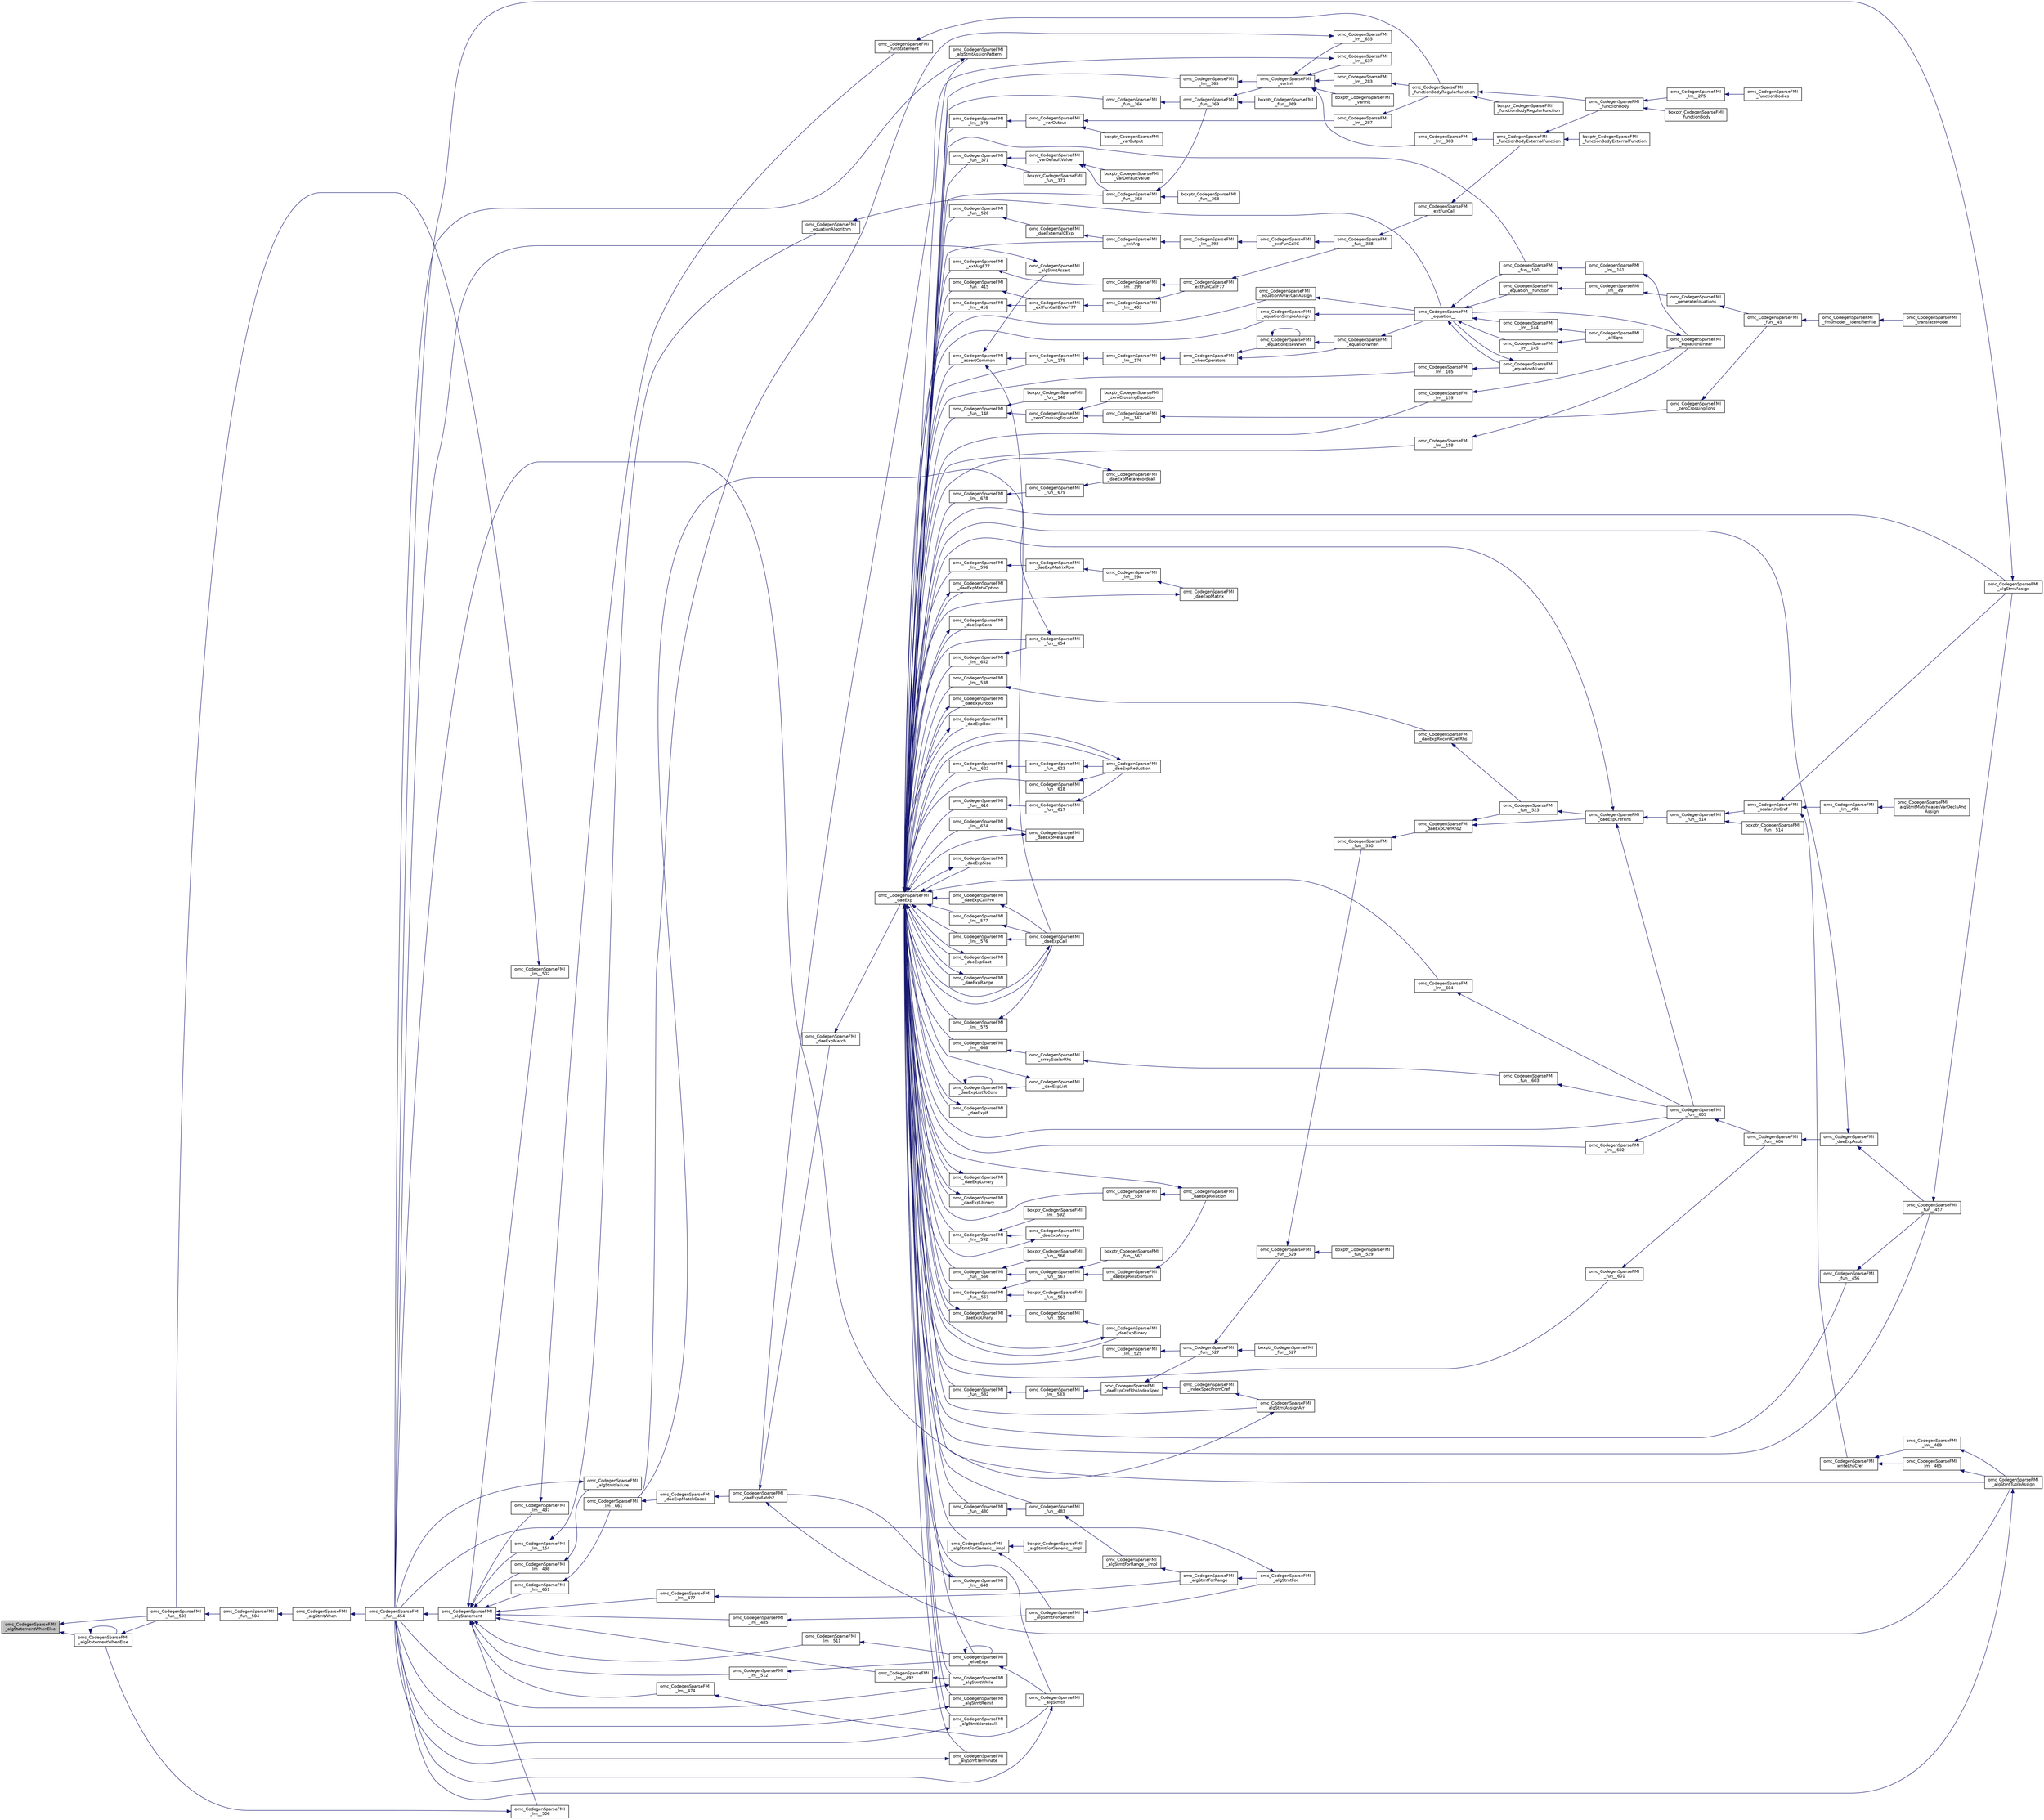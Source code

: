 digraph "omc_CodegenSparseFMI_algStatementWhenElse"
{
  edge [fontname="Helvetica",fontsize="10",labelfontname="Helvetica",labelfontsize="10"];
  node [fontname="Helvetica",fontsize="10",shape=record];
  rankdir="LR";
  Node20547 [label="omc_CodegenSparseFMI\l_algStatementWhenElse",height=0.2,width=0.4,color="black", fillcolor="grey75", style="filled", fontcolor="black"];
  Node20547 -> Node20548 [dir="back",color="midnightblue",fontsize="10",style="solid",fontname="Helvetica"];
  Node20548 [label="omc_CodegenSparseFMI\l_algStatementWhenElse",height=0.2,width=0.4,color="black", fillcolor="white", style="filled",URL="$da/d88/_codegen_sparse_f_m_i_8h.html#a55c70c95b005ab4e4a668af539875303"];
  Node20548 -> Node20548 [dir="back",color="midnightblue",fontsize="10",style="solid",fontname="Helvetica"];
  Node20548 -> Node20549 [dir="back",color="midnightblue",fontsize="10",style="solid",fontname="Helvetica"];
  Node20549 [label="omc_CodegenSparseFMI\l_fun__503",height=0.2,width=0.4,color="black", fillcolor="white", style="filled",URL="$d1/d2e/_codegen_sparse_f_m_i_8c.html#a2f60622244298e4d41f2a4f51d7b6875"];
  Node20549 -> Node20550 [dir="back",color="midnightblue",fontsize="10",style="solid",fontname="Helvetica"];
  Node20550 [label="omc_CodegenSparseFMI\l_fun__504",height=0.2,width=0.4,color="black", fillcolor="white", style="filled",URL="$d1/d2e/_codegen_sparse_f_m_i_8c.html#a34c708458b1cf12fb6f5f8b4d739cfd1"];
  Node20550 -> Node20551 [dir="back",color="midnightblue",fontsize="10",style="solid",fontname="Helvetica"];
  Node20551 [label="omc_CodegenSparseFMI\l_algStmtWhen",height=0.2,width=0.4,color="black", fillcolor="white", style="filled",URL="$da/d88/_codegen_sparse_f_m_i_8h.html#a1045cff030f158d7beb1890107038b8d"];
  Node20551 -> Node20552 [dir="back",color="midnightblue",fontsize="10",style="solid",fontname="Helvetica"];
  Node20552 [label="omc_CodegenSparseFMI\l_fun__454",height=0.2,width=0.4,color="black", fillcolor="white", style="filled",URL="$d1/d2e/_codegen_sparse_f_m_i_8c.html#a38506d8a286cdb1703e9653cec496244"];
  Node20552 -> Node20553 [dir="back",color="midnightblue",fontsize="10",style="solid",fontname="Helvetica"];
  Node20553 [label="omc_CodegenSparseFMI\l_algStatement",height=0.2,width=0.4,color="black", fillcolor="white", style="filled",URL="$da/d88/_codegen_sparse_f_m_i_8h.html#a5d1fbf810cfb458410c3f606dd4518d6"];
  Node20553 -> Node20554 [dir="back",color="midnightblue",fontsize="10",style="solid",fontname="Helvetica"];
  Node20554 [label="omc_CodegenSparseFMI\l_lm__651",height=0.2,width=0.4,color="black", fillcolor="white", style="filled",URL="$d1/d2e/_codegen_sparse_f_m_i_8c.html#a4601ee3bb7611f920e2f9c96c21fce8e"];
  Node20554 -> Node20555 [dir="back",color="midnightblue",fontsize="10",style="solid",fontname="Helvetica"];
  Node20555 [label="omc_CodegenSparseFMI\l_lm__661",height=0.2,width=0.4,color="black", fillcolor="white", style="filled",URL="$d1/d2e/_codegen_sparse_f_m_i_8c.html#af15d08c53a5b48667e16622e16e97ec5"];
  Node20555 -> Node20556 [dir="back",color="midnightblue",fontsize="10",style="solid",fontname="Helvetica"];
  Node20556 [label="omc_CodegenSparseFMI\l_daeExpMatchCases",height=0.2,width=0.4,color="black", fillcolor="white", style="filled",URL="$da/d88/_codegen_sparse_f_m_i_8h.html#a67c72be0aaa49a7a85509e1c5ab98b41"];
  Node20556 -> Node20557 [dir="back",color="midnightblue",fontsize="10",style="solid",fontname="Helvetica"];
  Node20557 [label="omc_CodegenSparseFMI\l_daeExpMatch2",height=0.2,width=0.4,color="black", fillcolor="white", style="filled",URL="$da/d88/_codegen_sparse_f_m_i_8h.html#a3d2d85eda4fc6adaf9f0a30a7a870128"];
  Node20557 -> Node20558 [dir="back",color="midnightblue",fontsize="10",style="solid",fontname="Helvetica"];
  Node20558 [label="omc_CodegenSparseFMI\l_daeExpMatch",height=0.2,width=0.4,color="black", fillcolor="white", style="filled",URL="$da/d88/_codegen_sparse_f_m_i_8h.html#a59ba01dc770311168227b0e3a87b1e1d"];
  Node20558 -> Node20559 [dir="back",color="midnightblue",fontsize="10",style="solid",fontname="Helvetica"];
  Node20559 [label="omc_CodegenSparseFMI\l_daeExp",height=0.2,width=0.4,color="black", fillcolor="white", style="filled",URL="$da/d88/_codegen_sparse_f_m_i_8h.html#ab26972f772620810838d527d8554f2ac"];
  Node20559 -> Node20560 [dir="back",color="midnightblue",fontsize="10",style="solid",fontname="Helvetica"];
  Node20560 [label="omc_CodegenSparseFMI\l_assertCommon",height=0.2,width=0.4,color="black", fillcolor="white", style="filled",URL="$da/d88/_codegen_sparse_f_m_i_8h.html#affff73cc747add47129bcbacc2d38f9a"];
  Node20560 -> Node20561 [dir="back",color="midnightblue",fontsize="10",style="solid",fontname="Helvetica"];
  Node20561 [label="omc_CodegenSparseFMI\l_daeExpCall",height=0.2,width=0.4,color="black", fillcolor="white", style="filled",URL="$da/d88/_codegen_sparse_f_m_i_8h.html#a48a7b37bcd95aafb972b82321fa96aac"];
  Node20561 -> Node20559 [dir="back",color="midnightblue",fontsize="10",style="solid",fontname="Helvetica"];
  Node20560 -> Node20562 [dir="back",color="midnightblue",fontsize="10",style="solid",fontname="Helvetica"];
  Node20562 [label="omc_CodegenSparseFMI\l_algStmtAssert",height=0.2,width=0.4,color="black", fillcolor="white", style="filled",URL="$da/d88/_codegen_sparse_f_m_i_8h.html#a6b429ec5152996a5f9279a3ddf6844b0"];
  Node20562 -> Node20552 [dir="back",color="midnightblue",fontsize="10",style="solid",fontname="Helvetica"];
  Node20560 -> Node20563 [dir="back",color="midnightblue",fontsize="10",style="solid",fontname="Helvetica"];
  Node20563 [label="omc_CodegenSparseFMI\l_fun__175",height=0.2,width=0.4,color="black", fillcolor="white", style="filled",URL="$d1/d2e/_codegen_sparse_f_m_i_8c.html#ae71d3dbce84027f4da25d630128e9f06"];
  Node20563 -> Node20564 [dir="back",color="midnightblue",fontsize="10",style="solid",fontname="Helvetica"];
  Node20564 [label="omc_CodegenSparseFMI\l_lm__176",height=0.2,width=0.4,color="black", fillcolor="white", style="filled",URL="$d1/d2e/_codegen_sparse_f_m_i_8c.html#a3aab67e796da3718ac21ae4e0b10522b"];
  Node20564 -> Node20565 [dir="back",color="midnightblue",fontsize="10",style="solid",fontname="Helvetica"];
  Node20565 [label="omc_CodegenSparseFMI\l_whenOperators",height=0.2,width=0.4,color="black", fillcolor="white", style="filled",URL="$da/d88/_codegen_sparse_f_m_i_8h.html#aaa56a6cbe937c9e43604fbefcddc43d4"];
  Node20565 -> Node20566 [dir="back",color="midnightblue",fontsize="10",style="solid",fontname="Helvetica"];
  Node20566 [label="omc_CodegenSparseFMI\l_equationElseWhen",height=0.2,width=0.4,color="black", fillcolor="white", style="filled",URL="$da/d88/_codegen_sparse_f_m_i_8h.html#a9252f94be6a8d4db5d542a2a30867d21"];
  Node20566 -> Node20566 [dir="back",color="midnightblue",fontsize="10",style="solid",fontname="Helvetica"];
  Node20566 -> Node20567 [dir="back",color="midnightblue",fontsize="10",style="solid",fontname="Helvetica"];
  Node20567 [label="omc_CodegenSparseFMI\l_equationWhen",height=0.2,width=0.4,color="black", fillcolor="white", style="filled",URL="$da/d88/_codegen_sparse_f_m_i_8h.html#a182b50d619540de019adbeb9053f85d2"];
  Node20567 -> Node20568 [dir="back",color="midnightblue",fontsize="10",style="solid",fontname="Helvetica"];
  Node20568 [label="omc_CodegenSparseFMI\l_equation__",height=0.2,width=0.4,color="black", fillcolor="white", style="filled",URL="$da/d88/_codegen_sparse_f_m_i_8h.html#a99f4c0cb745d02faf3615bcda104a18a"];
  Node20568 -> Node20569 [dir="back",color="midnightblue",fontsize="10",style="solid",fontname="Helvetica"];
  Node20569 [label="omc_CodegenSparseFMI\l_equationMixed",height=0.2,width=0.4,color="black", fillcolor="white", style="filled",URL="$da/d88/_codegen_sparse_f_m_i_8h.html#ac29f9768bd0d77a3e1e85ee8d33113f2"];
  Node20569 -> Node20568 [dir="back",color="midnightblue",fontsize="10",style="solid",fontname="Helvetica"];
  Node20568 -> Node20570 [dir="back",color="midnightblue",fontsize="10",style="solid",fontname="Helvetica"];
  Node20570 [label="omc_CodegenSparseFMI\l_fun__160",height=0.2,width=0.4,color="black", fillcolor="white", style="filled",URL="$d1/d2e/_codegen_sparse_f_m_i_8c.html#ae706b7e1daac9ecce083bb0f153c4537"];
  Node20570 -> Node20571 [dir="back",color="midnightblue",fontsize="10",style="solid",fontname="Helvetica"];
  Node20571 [label="omc_CodegenSparseFMI\l_lm__161",height=0.2,width=0.4,color="black", fillcolor="white", style="filled",URL="$d1/d2e/_codegen_sparse_f_m_i_8c.html#afef10b15667b5fa348e2e5474100a059"];
  Node20571 -> Node20572 [dir="back",color="midnightblue",fontsize="10",style="solid",fontname="Helvetica"];
  Node20572 [label="omc_CodegenSparseFMI\l_equationLinear",height=0.2,width=0.4,color="black", fillcolor="white", style="filled",URL="$da/d88/_codegen_sparse_f_m_i_8h.html#ae8ae758cee8e51f80c69f273ea2dead4"];
  Node20572 -> Node20568 [dir="back",color="midnightblue",fontsize="10",style="solid",fontname="Helvetica"];
  Node20568 -> Node20573 [dir="back",color="midnightblue",fontsize="10",style="solid",fontname="Helvetica"];
  Node20573 [label="omc_CodegenSparseFMI\l_lm__145",height=0.2,width=0.4,color="black", fillcolor="white", style="filled",URL="$d1/d2e/_codegen_sparse_f_m_i_8c.html#a482b9fe4a2cf1170ba37c04cbeeba56b"];
  Node20573 -> Node20574 [dir="back",color="midnightblue",fontsize="10",style="solid",fontname="Helvetica"];
  Node20574 [label="omc_CodegenSparseFMI\l_allEqns",height=0.2,width=0.4,color="black", fillcolor="white", style="filled",URL="$da/d88/_codegen_sparse_f_m_i_8h.html#a94fa0652e8d98e8869394cc988af391b"];
  Node20568 -> Node20575 [dir="back",color="midnightblue",fontsize="10",style="solid",fontname="Helvetica"];
  Node20575 [label="omc_CodegenSparseFMI\l_lm__144",height=0.2,width=0.4,color="black", fillcolor="white", style="filled",URL="$d1/d2e/_codegen_sparse_f_m_i_8c.html#a53bc84287c3730b73c523380ca378dcf"];
  Node20575 -> Node20574 [dir="back",color="midnightblue",fontsize="10",style="solid",fontname="Helvetica"];
  Node20568 -> Node20576 [dir="back",color="midnightblue",fontsize="10",style="solid",fontname="Helvetica"];
  Node20576 [label="omc_CodegenSparseFMI\l_equation__function",height=0.2,width=0.4,color="black", fillcolor="white", style="filled",URL="$da/d88/_codegen_sparse_f_m_i_8h.html#a3b6d78478d2920ade27380933feef664"];
  Node20576 -> Node20577 [dir="back",color="midnightblue",fontsize="10",style="solid",fontname="Helvetica"];
  Node20577 [label="omc_CodegenSparseFMI\l_lm__49",height=0.2,width=0.4,color="black", fillcolor="white", style="filled",URL="$d1/d2e/_codegen_sparse_f_m_i_8c.html#afd950130e5951ce5d9b078504b8e5445"];
  Node20577 -> Node20578 [dir="back",color="midnightblue",fontsize="10",style="solid",fontname="Helvetica"];
  Node20578 [label="omc_CodegenSparseFMI\l_generateEquations",height=0.2,width=0.4,color="black", fillcolor="white", style="filled",URL="$da/d88/_codegen_sparse_f_m_i_8h.html#a944e50c37aa93fa6e9c540a7d9a7f671"];
  Node20578 -> Node20579 [dir="back",color="midnightblue",fontsize="10",style="solid",fontname="Helvetica"];
  Node20579 [label="omc_CodegenSparseFMI\l_fun__45",height=0.2,width=0.4,color="black", fillcolor="white", style="filled",URL="$d1/d2e/_codegen_sparse_f_m_i_8c.html#a33c397eee4567dbaf5269d88f9ea50f2"];
  Node20579 -> Node20580 [dir="back",color="midnightblue",fontsize="10",style="solid",fontname="Helvetica"];
  Node20580 [label="omc_CodegenSparseFMI\l_fmumodel__identifierFile",height=0.2,width=0.4,color="black", fillcolor="white", style="filled",URL="$da/d88/_codegen_sparse_f_m_i_8h.html#a0d704247081fbb1f268bdd5ae5d7f3f3"];
  Node20580 -> Node20581 [dir="back",color="midnightblue",fontsize="10",style="solid",fontname="Helvetica"];
  Node20581 [label="omc_CodegenSparseFMI\l_translateModel",height=0.2,width=0.4,color="black", fillcolor="white", style="filled",URL="$da/d88/_codegen_sparse_f_m_i_8h.html#a6e115544fcae7968ab9fa00a0ea17b1d"];
  Node20565 -> Node20567 [dir="back",color="midnightblue",fontsize="10",style="solid",fontname="Helvetica"];
  Node20559 -> Node20582 [dir="back",color="midnightblue",fontsize="10",style="solid",fontname="Helvetica"];
  Node20582 [label="omc_CodegenSparseFMI\l_algStmtAssignPattern",height=0.2,width=0.4,color="black", fillcolor="white", style="filled",URL="$da/d88/_codegen_sparse_f_m_i_8h.html#aa769cf6a279946c8484ba60efafa1bc7"];
  Node20582 -> Node20552 [dir="back",color="midnightblue",fontsize="10",style="solid",fontname="Helvetica"];
  Node20559 -> Node20583 [dir="back",color="midnightblue",fontsize="10",style="solid",fontname="Helvetica"];
  Node20583 [label="omc_CodegenSparseFMI\l_lm__678",height=0.2,width=0.4,color="black", fillcolor="white", style="filled",URL="$d1/d2e/_codegen_sparse_f_m_i_8c.html#a128c47290974b3ffbcea043e82979943"];
  Node20583 -> Node20584 [dir="back",color="midnightblue",fontsize="10",style="solid",fontname="Helvetica"];
  Node20584 [label="omc_CodegenSparseFMI\l_fun__679",height=0.2,width=0.4,color="black", fillcolor="white", style="filled",URL="$d1/d2e/_codegen_sparse_f_m_i_8c.html#a2365ba198f39b872daa06cc5d23c6252"];
  Node20584 -> Node20585 [dir="back",color="midnightblue",fontsize="10",style="solid",fontname="Helvetica"];
  Node20585 [label="omc_CodegenSparseFMI\l_daeExpMetarecordcall",height=0.2,width=0.4,color="black", fillcolor="white", style="filled",URL="$da/d88/_codegen_sparse_f_m_i_8h.html#af4d3cdaeb7380d8a65146e12030c5c0e"];
  Node20585 -> Node20559 [dir="back",color="midnightblue",fontsize="10",style="solid",fontname="Helvetica"];
  Node20559 -> Node20586 [dir="back",color="midnightblue",fontsize="10",style="solid",fontname="Helvetica"];
  Node20586 [label="omc_CodegenSparseFMI\l_daeExpMetaOption",height=0.2,width=0.4,color="black", fillcolor="white", style="filled",URL="$da/d88/_codegen_sparse_f_m_i_8h.html#ae536b39241762561555271004c37440e"];
  Node20586 -> Node20559 [dir="back",color="midnightblue",fontsize="10",style="solid",fontname="Helvetica"];
  Node20559 -> Node20587 [dir="back",color="midnightblue",fontsize="10",style="solid",fontname="Helvetica"];
  Node20587 [label="omc_CodegenSparseFMI\l_lm__674",height=0.2,width=0.4,color="black", fillcolor="white", style="filled",URL="$d1/d2e/_codegen_sparse_f_m_i_8c.html#ad52f1b672015908228e495a9b9ff40ca"];
  Node20587 -> Node20588 [dir="back",color="midnightblue",fontsize="10",style="solid",fontname="Helvetica"];
  Node20588 [label="omc_CodegenSparseFMI\l_daeExpMetaTuple",height=0.2,width=0.4,color="black", fillcolor="white", style="filled",URL="$da/d88/_codegen_sparse_f_m_i_8h.html#a37dab4d4c7bc7fd838505c060a8b9049"];
  Node20588 -> Node20559 [dir="back",color="midnightblue",fontsize="10",style="solid",fontname="Helvetica"];
  Node20559 -> Node20589 [dir="back",color="midnightblue",fontsize="10",style="solid",fontname="Helvetica"];
  Node20589 [label="omc_CodegenSparseFMI\l_daeExpCons",height=0.2,width=0.4,color="black", fillcolor="white", style="filled",URL="$da/d88/_codegen_sparse_f_m_i_8h.html#ab881b9f7dbddb69fe91bb74c9c5c54c1"];
  Node20589 -> Node20559 [dir="back",color="midnightblue",fontsize="10",style="solid",fontname="Helvetica"];
  Node20559 -> Node20590 [dir="back",color="midnightblue",fontsize="10",style="solid",fontname="Helvetica"];
  Node20590 [label="omc_CodegenSparseFMI\l_daeExpListToCons",height=0.2,width=0.4,color="black", fillcolor="white", style="filled",URL="$da/d88/_codegen_sparse_f_m_i_8h.html#a1d1ae6cb82e69292e58b8c65e002ea55"];
  Node20590 -> Node20590 [dir="back",color="midnightblue",fontsize="10",style="solid",fontname="Helvetica"];
  Node20590 -> Node20591 [dir="back",color="midnightblue",fontsize="10",style="solid",fontname="Helvetica"];
  Node20591 [label="omc_CodegenSparseFMI\l_daeExpList",height=0.2,width=0.4,color="black", fillcolor="white", style="filled",URL="$da/d88/_codegen_sparse_f_m_i_8h.html#a2f666b582c610d5c8b23988ecba9664b"];
  Node20591 -> Node20559 [dir="back",color="midnightblue",fontsize="10",style="solid",fontname="Helvetica"];
  Node20559 -> Node20592 [dir="back",color="midnightblue",fontsize="10",style="solid",fontname="Helvetica"];
  Node20592 [label="omc_CodegenSparseFMI\l_lm__668",height=0.2,width=0.4,color="black", fillcolor="white", style="filled",URL="$d1/d2e/_codegen_sparse_f_m_i_8c.html#a76351725b41da0af498aadf54b92c275"];
  Node20592 -> Node20593 [dir="back",color="midnightblue",fontsize="10",style="solid",fontname="Helvetica"];
  Node20593 [label="omc_CodegenSparseFMI\l_arrayScalarRhs",height=0.2,width=0.4,color="black", fillcolor="white", style="filled",URL="$da/d88/_codegen_sparse_f_m_i_8h.html#ab4de96fd8fb5647ef325ca122a4753f3"];
  Node20593 -> Node20594 [dir="back",color="midnightblue",fontsize="10",style="solid",fontname="Helvetica"];
  Node20594 [label="omc_CodegenSparseFMI\l_fun__603",height=0.2,width=0.4,color="black", fillcolor="white", style="filled",URL="$d1/d2e/_codegen_sparse_f_m_i_8c.html#adbd2857da6df0e479b3bd77c5b7a8f7d"];
  Node20594 -> Node20595 [dir="back",color="midnightblue",fontsize="10",style="solid",fontname="Helvetica"];
  Node20595 [label="omc_CodegenSparseFMI\l_fun__605",height=0.2,width=0.4,color="black", fillcolor="white", style="filled",URL="$d1/d2e/_codegen_sparse_f_m_i_8c.html#a9bd0f333ed74be93d8bd6468cde56736"];
  Node20595 -> Node20596 [dir="back",color="midnightblue",fontsize="10",style="solid",fontname="Helvetica"];
  Node20596 [label="omc_CodegenSparseFMI\l_fun__606",height=0.2,width=0.4,color="black", fillcolor="white", style="filled",URL="$d1/d2e/_codegen_sparse_f_m_i_8c.html#a57e7ee8cc6cf0e5de142a92a92caf6d0"];
  Node20596 -> Node20597 [dir="back",color="midnightblue",fontsize="10",style="solid",fontname="Helvetica"];
  Node20597 [label="omc_CodegenSparseFMI\l_daeExpAsub",height=0.2,width=0.4,color="black", fillcolor="white", style="filled",URL="$da/d88/_codegen_sparse_f_m_i_8h.html#ab042430b0f630bd548c9122206a41a76"];
  Node20597 -> Node20559 [dir="back",color="midnightblue",fontsize="10",style="solid",fontname="Helvetica"];
  Node20597 -> Node20598 [dir="back",color="midnightblue",fontsize="10",style="solid",fontname="Helvetica"];
  Node20598 [label="omc_CodegenSparseFMI\l_fun__457",height=0.2,width=0.4,color="black", fillcolor="white", style="filled",URL="$d1/d2e/_codegen_sparse_f_m_i_8c.html#a9a66843f2c8f85ed8a0e89829eadf41b"];
  Node20598 -> Node20599 [dir="back",color="midnightblue",fontsize="10",style="solid",fontname="Helvetica"];
  Node20599 [label="omc_CodegenSparseFMI\l_algStmtAssign",height=0.2,width=0.4,color="black", fillcolor="white", style="filled",URL="$da/d88/_codegen_sparse_f_m_i_8h.html#a1c3cbb22c2453d6b93e5a19e87126639"];
  Node20599 -> Node20552 [dir="back",color="midnightblue",fontsize="10",style="solid",fontname="Helvetica"];
  Node20559 -> Node20600 [dir="back",color="midnightblue",fontsize="10",style="solid",fontname="Helvetica"];
  Node20600 [label="omc_CodegenSparseFMI\l_daeExpUnbox",height=0.2,width=0.4,color="black", fillcolor="white", style="filled",URL="$da/d88/_codegen_sparse_f_m_i_8h.html#ad8a93ec5bfec6454d268e95a82bf96b8"];
  Node20600 -> Node20559 [dir="back",color="midnightblue",fontsize="10",style="solid",fontname="Helvetica"];
  Node20559 -> Node20601 [dir="back",color="midnightblue",fontsize="10",style="solid",fontname="Helvetica"];
  Node20601 [label="omc_CodegenSparseFMI\l_daeExpBox",height=0.2,width=0.4,color="black", fillcolor="white", style="filled",URL="$da/d88/_codegen_sparse_f_m_i_8h.html#a39dc1615a535b01d20db9b87fc607d3c"];
  Node20601 -> Node20559 [dir="back",color="midnightblue",fontsize="10",style="solid",fontname="Helvetica"];
  Node20559 -> Node20602 [dir="back",color="midnightblue",fontsize="10",style="solid",fontname="Helvetica"];
  Node20602 [label="omc_CodegenSparseFMI\l_fun__654",height=0.2,width=0.4,color="black", fillcolor="white", style="filled",URL="$d1/d2e/_codegen_sparse_f_m_i_8c.html#a779418d021f2bf6e5e05257271d6512f"];
  Node20602 -> Node20555 [dir="back",color="midnightblue",fontsize="10",style="solid",fontname="Helvetica"];
  Node20559 -> Node20603 [dir="back",color="midnightblue",fontsize="10",style="solid",fontname="Helvetica"];
  Node20603 [label="omc_CodegenSparseFMI\l_lm__652",height=0.2,width=0.4,color="black", fillcolor="white", style="filled",URL="$d1/d2e/_codegen_sparse_f_m_i_8c.html#afb77daba20dc13d99f8916228d277ad2"];
  Node20603 -> Node20602 [dir="back",color="midnightblue",fontsize="10",style="solid",fontname="Helvetica"];
  Node20559 -> Node20604 [dir="back",color="midnightblue",fontsize="10",style="solid",fontname="Helvetica"];
  Node20604 [label="omc_CodegenSparseFMI\l_lm__640",height=0.2,width=0.4,color="black", fillcolor="white", style="filled",URL="$d1/d2e/_codegen_sparse_f_m_i_8c.html#ab7ae5141c274871c57b0fb912e7ddaf7"];
  Node20604 -> Node20557 [dir="back",color="midnightblue",fontsize="10",style="solid",fontname="Helvetica"];
  Node20559 -> Node20605 [dir="back",color="midnightblue",fontsize="10",style="solid",fontname="Helvetica"];
  Node20605 [label="omc_CodegenSparseFMI\l_daeExpReduction",height=0.2,width=0.4,color="black", fillcolor="white", style="filled",URL="$da/d88/_codegen_sparse_f_m_i_8h.html#a215e1cfa638090eb2c87b8d31be99cf0"];
  Node20605 -> Node20559 [dir="back",color="midnightblue",fontsize="10",style="solid",fontname="Helvetica"];
  Node20559 -> Node20606 [dir="back",color="midnightblue",fontsize="10",style="solid",fontname="Helvetica"];
  Node20606 [label="omc_CodegenSparseFMI\l_fun__622",height=0.2,width=0.4,color="black", fillcolor="white", style="filled",URL="$d1/d2e/_codegen_sparse_f_m_i_8c.html#ae5c95b0ba06e68ed18a5d60da4cda046"];
  Node20606 -> Node20607 [dir="back",color="midnightblue",fontsize="10",style="solid",fontname="Helvetica"];
  Node20607 [label="omc_CodegenSparseFMI\l_fun__623",height=0.2,width=0.4,color="black", fillcolor="white", style="filled",URL="$d1/d2e/_codegen_sparse_f_m_i_8c.html#ad252a6b0c4628a8f587fbfdf6b702226"];
  Node20607 -> Node20605 [dir="back",color="midnightblue",fontsize="10",style="solid",fontname="Helvetica"];
  Node20559 -> Node20608 [dir="back",color="midnightblue",fontsize="10",style="solid",fontname="Helvetica"];
  Node20608 [label="omc_CodegenSparseFMI\l_fun__618",height=0.2,width=0.4,color="black", fillcolor="white", style="filled",URL="$d1/d2e/_codegen_sparse_f_m_i_8c.html#a6b9efcf5bb1e83e9d6d64821e5b15530"];
  Node20608 -> Node20605 [dir="back",color="midnightblue",fontsize="10",style="solid",fontname="Helvetica"];
  Node20559 -> Node20609 [dir="back",color="midnightblue",fontsize="10",style="solid",fontname="Helvetica"];
  Node20609 [label="omc_CodegenSparseFMI\l_fun__616",height=0.2,width=0.4,color="black", fillcolor="white", style="filled",URL="$d1/d2e/_codegen_sparse_f_m_i_8c.html#a635859e8c511453505953fab612853b3"];
  Node20609 -> Node20610 [dir="back",color="midnightblue",fontsize="10",style="solid",fontname="Helvetica"];
  Node20610 [label="omc_CodegenSparseFMI\l_fun__617",height=0.2,width=0.4,color="black", fillcolor="white", style="filled",URL="$d1/d2e/_codegen_sparse_f_m_i_8c.html#aa08069808fe588458678d9549eb3b245"];
  Node20610 -> Node20605 [dir="back",color="midnightblue",fontsize="10",style="solid",fontname="Helvetica"];
  Node20559 -> Node20611 [dir="back",color="midnightblue",fontsize="10",style="solid",fontname="Helvetica"];
  Node20611 [label="omc_CodegenSparseFMI\l_daeExpSize",height=0.2,width=0.4,color="black", fillcolor="white", style="filled",URL="$da/d88/_codegen_sparse_f_m_i_8h.html#a65806134dc2b86c56ad13bd542641799"];
  Node20611 -> Node20559 [dir="back",color="midnightblue",fontsize="10",style="solid",fontname="Helvetica"];
  Node20559 -> Node20612 [dir="back",color="midnightblue",fontsize="10",style="solid",fontname="Helvetica"];
  Node20612 [label="omc_CodegenSparseFMI\l_daeExpCallPre",height=0.2,width=0.4,color="black", fillcolor="white", style="filled",URL="$da/d88/_codegen_sparse_f_m_i_8h.html#a14fa316eb180ca150badd71a2b426953"];
  Node20612 -> Node20561 [dir="back",color="midnightblue",fontsize="10",style="solid",fontname="Helvetica"];
  Node20559 -> Node20595 [dir="back",color="midnightblue",fontsize="10",style="solid",fontname="Helvetica"];
  Node20559 -> Node20613 [dir="back",color="midnightblue",fontsize="10",style="solid",fontname="Helvetica"];
  Node20613 [label="omc_CodegenSparseFMI\l_lm__604",height=0.2,width=0.4,color="black", fillcolor="white", style="filled",URL="$d1/d2e/_codegen_sparse_f_m_i_8c.html#a1ea19ba89eb6b92706330d280b4a28c4"];
  Node20613 -> Node20595 [dir="back",color="midnightblue",fontsize="10",style="solid",fontname="Helvetica"];
  Node20559 -> Node20614 [dir="back",color="midnightblue",fontsize="10",style="solid",fontname="Helvetica"];
  Node20614 [label="omc_CodegenSparseFMI\l_lm__602",height=0.2,width=0.4,color="black", fillcolor="white", style="filled",URL="$d1/d2e/_codegen_sparse_f_m_i_8c.html#a033ed9fe3cb36fea59e62007c6a4d090"];
  Node20614 -> Node20595 [dir="back",color="midnightblue",fontsize="10",style="solid",fontname="Helvetica"];
  Node20559 -> Node20615 [dir="back",color="midnightblue",fontsize="10",style="solid",fontname="Helvetica"];
  Node20615 [label="omc_CodegenSparseFMI\l_fun__601",height=0.2,width=0.4,color="black", fillcolor="white", style="filled",URL="$d1/d2e/_codegen_sparse_f_m_i_8c.html#a7e7064f5d085e776607bd7e91ba97557"];
  Node20615 -> Node20596 [dir="back",color="midnightblue",fontsize="10",style="solid",fontname="Helvetica"];
  Node20559 -> Node20616 [dir="back",color="midnightblue",fontsize="10",style="solid",fontname="Helvetica"];
  Node20616 [label="omc_CodegenSparseFMI\l_daeExpCast",height=0.2,width=0.4,color="black", fillcolor="white", style="filled",URL="$da/d88/_codegen_sparse_f_m_i_8h.html#a4925df985f63c7b864fc53ff465f925e"];
  Node20616 -> Node20559 [dir="back",color="midnightblue",fontsize="10",style="solid",fontname="Helvetica"];
  Node20559 -> Node20617 [dir="back",color="midnightblue",fontsize="10",style="solid",fontname="Helvetica"];
  Node20617 [label="omc_CodegenSparseFMI\l_daeExpRange",height=0.2,width=0.4,color="black", fillcolor="white", style="filled",URL="$da/d88/_codegen_sparse_f_m_i_8h.html#ab06fb091af14bb2ea0472c05fb26c075"];
  Node20617 -> Node20559 [dir="back",color="midnightblue",fontsize="10",style="solid",fontname="Helvetica"];
  Node20559 -> Node20618 [dir="back",color="midnightblue",fontsize="10",style="solid",fontname="Helvetica"];
  Node20618 [label="omc_CodegenSparseFMI\l_lm__596",height=0.2,width=0.4,color="black", fillcolor="white", style="filled",URL="$d1/d2e/_codegen_sparse_f_m_i_8c.html#a14d5df57654fa55b92d5aff9036ec0ab"];
  Node20618 -> Node20619 [dir="back",color="midnightblue",fontsize="10",style="solid",fontname="Helvetica"];
  Node20619 [label="omc_CodegenSparseFMI\l_daeExpMatrixRow",height=0.2,width=0.4,color="black", fillcolor="white", style="filled",URL="$da/d88/_codegen_sparse_f_m_i_8h.html#aaa8e0e4a311cbf73da7a14c47f4570ac"];
  Node20619 -> Node20620 [dir="back",color="midnightblue",fontsize="10",style="solid",fontname="Helvetica"];
  Node20620 [label="omc_CodegenSparseFMI\l_lm__594",height=0.2,width=0.4,color="black", fillcolor="white", style="filled",URL="$d1/d2e/_codegen_sparse_f_m_i_8c.html#a6851ce9fae595fa7b523b79ce247f9ea"];
  Node20620 -> Node20621 [dir="back",color="midnightblue",fontsize="10",style="solid",fontname="Helvetica"];
  Node20621 [label="omc_CodegenSparseFMI\l_daeExpMatrix",height=0.2,width=0.4,color="black", fillcolor="white", style="filled",URL="$da/d88/_codegen_sparse_f_m_i_8h.html#a6f74e3aeec53ec03a5f219a12576dca4"];
  Node20621 -> Node20559 [dir="back",color="midnightblue",fontsize="10",style="solid",fontname="Helvetica"];
  Node20559 -> Node20622 [dir="back",color="midnightblue",fontsize="10",style="solid",fontname="Helvetica"];
  Node20622 [label="omc_CodegenSparseFMI\l_lm__592",height=0.2,width=0.4,color="black", fillcolor="white", style="filled",URL="$d1/d2e/_codegen_sparse_f_m_i_8c.html#a2e9ed496758b97468e8f6941914f675c"];
  Node20622 -> Node20623 [dir="back",color="midnightblue",fontsize="10",style="solid",fontname="Helvetica"];
  Node20623 [label="omc_CodegenSparseFMI\l_daeExpArray",height=0.2,width=0.4,color="black", fillcolor="white", style="filled",URL="$da/d88/_codegen_sparse_f_m_i_8h.html#a88f664ab98fd5d6d05ad0e1958fa159f"];
  Node20623 -> Node20559 [dir="back",color="midnightblue",fontsize="10",style="solid",fontname="Helvetica"];
  Node20622 -> Node20624 [dir="back",color="midnightblue",fontsize="10",style="solid",fontname="Helvetica"];
  Node20624 [label="boxptr_CodegenSparseFMI\l_lm__592",height=0.2,width=0.4,color="black", fillcolor="white", style="filled",URL="$d1/d2e/_codegen_sparse_f_m_i_8c.html#a14367956a97e5e5449a9ee418310e77f"];
  Node20559 -> Node20561 [dir="back",color="midnightblue",fontsize="10",style="solid",fontname="Helvetica"];
  Node20559 -> Node20625 [dir="back",color="midnightblue",fontsize="10",style="solid",fontname="Helvetica"];
  Node20625 [label="omc_CodegenSparseFMI\l_lm__577",height=0.2,width=0.4,color="black", fillcolor="white", style="filled",URL="$d1/d2e/_codegen_sparse_f_m_i_8c.html#aa4835158f163790c1f9e865fa1b20423"];
  Node20625 -> Node20561 [dir="back",color="midnightblue",fontsize="10",style="solid",fontname="Helvetica"];
  Node20559 -> Node20626 [dir="back",color="midnightblue",fontsize="10",style="solid",fontname="Helvetica"];
  Node20626 [label="omc_CodegenSparseFMI\l_lm__576",height=0.2,width=0.4,color="black", fillcolor="white", style="filled",URL="$d1/d2e/_codegen_sparse_f_m_i_8c.html#a40ec6104238226b95ab6a66b9cfeebaf"];
  Node20626 -> Node20561 [dir="back",color="midnightblue",fontsize="10",style="solid",fontname="Helvetica"];
  Node20559 -> Node20627 [dir="back",color="midnightblue",fontsize="10",style="solid",fontname="Helvetica"];
  Node20627 [label="omc_CodegenSparseFMI\l_lm__575",height=0.2,width=0.4,color="black", fillcolor="white", style="filled",URL="$d1/d2e/_codegen_sparse_f_m_i_8c.html#a88ecf3a6232cff443bc5d54993d50fc8"];
  Node20627 -> Node20561 [dir="back",color="midnightblue",fontsize="10",style="solid",fontname="Helvetica"];
  Node20559 -> Node20628 [dir="back",color="midnightblue",fontsize="10",style="solid",fontname="Helvetica"];
  Node20628 [label="omc_CodegenSparseFMI\l_daeExpIf",height=0.2,width=0.4,color="black", fillcolor="white", style="filled",URL="$da/d88/_codegen_sparse_f_m_i_8h.html#adab7f987725ccb3a03744e1de01d4c79"];
  Node20628 -> Node20559 [dir="back",color="midnightblue",fontsize="10",style="solid",fontname="Helvetica"];
  Node20559 -> Node20629 [dir="back",color="midnightblue",fontsize="10",style="solid",fontname="Helvetica"];
  Node20629 [label="omc_CodegenSparseFMI\l_fun__566",height=0.2,width=0.4,color="black", fillcolor="white", style="filled",URL="$d1/d2e/_codegen_sparse_f_m_i_8c.html#ad34858a04dcb80cd422869b85ac7c18d"];
  Node20629 -> Node20630 [dir="back",color="midnightblue",fontsize="10",style="solid",fontname="Helvetica"];
  Node20630 [label="omc_CodegenSparseFMI\l_fun__567",height=0.2,width=0.4,color="black", fillcolor="white", style="filled",URL="$d1/d2e/_codegen_sparse_f_m_i_8c.html#aef7d2649f8ac06f68ee746f6547d3e38"];
  Node20630 -> Node20631 [dir="back",color="midnightblue",fontsize="10",style="solid",fontname="Helvetica"];
  Node20631 [label="omc_CodegenSparseFMI\l_daeExpRelationSim",height=0.2,width=0.4,color="black", fillcolor="white", style="filled",URL="$da/d88/_codegen_sparse_f_m_i_8h.html#af7a4eaffacd2294a72d4d75d8c1c750d"];
  Node20631 -> Node20632 [dir="back",color="midnightblue",fontsize="10",style="solid",fontname="Helvetica"];
  Node20632 [label="omc_CodegenSparseFMI\l_daeExpRelation",height=0.2,width=0.4,color="black", fillcolor="white", style="filled",URL="$da/d88/_codegen_sparse_f_m_i_8h.html#af5c266092524f9c43b3e5ed60bde1598"];
  Node20632 -> Node20559 [dir="back",color="midnightblue",fontsize="10",style="solid",fontname="Helvetica"];
  Node20630 -> Node20633 [dir="back",color="midnightblue",fontsize="10",style="solid",fontname="Helvetica"];
  Node20633 [label="boxptr_CodegenSparseFMI\l_fun__567",height=0.2,width=0.4,color="black", fillcolor="white", style="filled",URL="$d1/d2e/_codegen_sparse_f_m_i_8c.html#a4dc4b62519efd3816c40fd491aaa13b0"];
  Node20629 -> Node20634 [dir="back",color="midnightblue",fontsize="10",style="solid",fontname="Helvetica"];
  Node20634 [label="boxptr_CodegenSparseFMI\l_fun__566",height=0.2,width=0.4,color="black", fillcolor="white", style="filled",URL="$d1/d2e/_codegen_sparse_f_m_i_8c.html#a3c4a6d6041e14096e6ab87ed411992ba"];
  Node20559 -> Node20635 [dir="back",color="midnightblue",fontsize="10",style="solid",fontname="Helvetica"];
  Node20635 [label="omc_CodegenSparseFMI\l_fun__563",height=0.2,width=0.4,color="black", fillcolor="white", style="filled",URL="$d1/d2e/_codegen_sparse_f_m_i_8c.html#a299b039f830fdd036c59be5072bb62f8"];
  Node20635 -> Node20630 [dir="back",color="midnightblue",fontsize="10",style="solid",fontname="Helvetica"];
  Node20635 -> Node20636 [dir="back",color="midnightblue",fontsize="10",style="solid",fontname="Helvetica"];
  Node20636 [label="boxptr_CodegenSparseFMI\l_fun__563",height=0.2,width=0.4,color="black", fillcolor="white", style="filled",URL="$d1/d2e/_codegen_sparse_f_m_i_8c.html#ab0129ca19779d8146bf4ef226594e5d6"];
  Node20559 -> Node20637 [dir="back",color="midnightblue",fontsize="10",style="solid",fontname="Helvetica"];
  Node20637 [label="omc_CodegenSparseFMI\l_fun__559",height=0.2,width=0.4,color="black", fillcolor="white", style="filled",URL="$d1/d2e/_codegen_sparse_f_m_i_8c.html#a5dbc7fcb9ca1752d28d85113c0e18957"];
  Node20637 -> Node20632 [dir="back",color="midnightblue",fontsize="10",style="solid",fontname="Helvetica"];
  Node20559 -> Node20638 [dir="back",color="midnightblue",fontsize="10",style="solid",fontname="Helvetica"];
  Node20638 [label="omc_CodegenSparseFMI\l_daeExpLunary",height=0.2,width=0.4,color="black", fillcolor="white", style="filled",URL="$da/d88/_codegen_sparse_f_m_i_8h.html#a2aa1a5d377bfb468965ccc50a6f50cb6"];
  Node20638 -> Node20559 [dir="back",color="midnightblue",fontsize="10",style="solid",fontname="Helvetica"];
  Node20559 -> Node20639 [dir="back",color="midnightblue",fontsize="10",style="solid",fontname="Helvetica"];
  Node20639 [label="omc_CodegenSparseFMI\l_daeExpLbinary",height=0.2,width=0.4,color="black", fillcolor="white", style="filled",URL="$da/d88/_codegen_sparse_f_m_i_8h.html#a0f27518bcedaf68af58ebf86d3864875"];
  Node20639 -> Node20559 [dir="back",color="midnightblue",fontsize="10",style="solid",fontname="Helvetica"];
  Node20559 -> Node20640 [dir="back",color="midnightblue",fontsize="10",style="solid",fontname="Helvetica"];
  Node20640 [label="omc_CodegenSparseFMI\l_daeExpUnary",height=0.2,width=0.4,color="black", fillcolor="white", style="filled",URL="$da/d88/_codegen_sparse_f_m_i_8h.html#af745f9e4c3d9336e78492c5e0a87bfb5"];
  Node20640 -> Node20641 [dir="back",color="midnightblue",fontsize="10",style="solid",fontname="Helvetica"];
  Node20641 [label="omc_CodegenSparseFMI\l_fun__550",height=0.2,width=0.4,color="black", fillcolor="white", style="filled",URL="$d1/d2e/_codegen_sparse_f_m_i_8c.html#ac6799101bb1a54a3de54a89d7fbed728"];
  Node20641 -> Node20642 [dir="back",color="midnightblue",fontsize="10",style="solid",fontname="Helvetica"];
  Node20642 [label="omc_CodegenSparseFMI\l_daeExpBinary",height=0.2,width=0.4,color="black", fillcolor="white", style="filled",URL="$da/d88/_codegen_sparse_f_m_i_8h.html#a2cb9117735be254ba999294fd9036b86"];
  Node20642 -> Node20559 [dir="back",color="midnightblue",fontsize="10",style="solid",fontname="Helvetica"];
  Node20640 -> Node20559 [dir="back",color="midnightblue",fontsize="10",style="solid",fontname="Helvetica"];
  Node20559 -> Node20642 [dir="back",color="midnightblue",fontsize="10",style="solid",fontname="Helvetica"];
  Node20559 -> Node20643 [dir="back",color="midnightblue",fontsize="10",style="solid",fontname="Helvetica"];
  Node20643 [label="omc_CodegenSparseFMI\l_lm__538",height=0.2,width=0.4,color="black", fillcolor="white", style="filled",URL="$d1/d2e/_codegen_sparse_f_m_i_8c.html#a5132382ff9f8af0f9c81ef9fb33ce140"];
  Node20643 -> Node20644 [dir="back",color="midnightblue",fontsize="10",style="solid",fontname="Helvetica"];
  Node20644 [label="omc_CodegenSparseFMI\l_daeExpRecordCrefRhs",height=0.2,width=0.4,color="black", fillcolor="white", style="filled",URL="$da/d88/_codegen_sparse_f_m_i_8h.html#a7a5fa2c683abf9b112fce9bb14f4516e"];
  Node20644 -> Node20645 [dir="back",color="midnightblue",fontsize="10",style="solid",fontname="Helvetica"];
  Node20645 [label="omc_CodegenSparseFMI\l_fun__523",height=0.2,width=0.4,color="black", fillcolor="white", style="filled",URL="$d1/d2e/_codegen_sparse_f_m_i_8c.html#ac21903386a6c12cb7ddc073d1d74c9a8"];
  Node20645 -> Node20646 [dir="back",color="midnightblue",fontsize="10",style="solid",fontname="Helvetica"];
  Node20646 [label="omc_CodegenSparseFMI\l_daeExpCrefRhs",height=0.2,width=0.4,color="black", fillcolor="white", style="filled",URL="$da/d88/_codegen_sparse_f_m_i_8h.html#a1c8b7f7c630c2bb7f0ccdfe262bce698"];
  Node20646 -> Node20595 [dir="back",color="midnightblue",fontsize="10",style="solid",fontname="Helvetica"];
  Node20646 -> Node20559 [dir="back",color="midnightblue",fontsize="10",style="solid",fontname="Helvetica"];
  Node20646 -> Node20647 [dir="back",color="midnightblue",fontsize="10",style="solid",fontname="Helvetica"];
  Node20647 [label="omc_CodegenSparseFMI\l_fun__514",height=0.2,width=0.4,color="black", fillcolor="white", style="filled",URL="$d1/d2e/_codegen_sparse_f_m_i_8c.html#af1f83fb431ba8da3a8cb82596aab0b31"];
  Node20647 -> Node20648 [dir="back",color="midnightblue",fontsize="10",style="solid",fontname="Helvetica"];
  Node20648 [label="omc_CodegenSparseFMI\l_scalarLhsCref",height=0.2,width=0.4,color="black", fillcolor="white", style="filled",URL="$da/d88/_codegen_sparse_f_m_i_8h.html#a0b593ab7e65cb46c43c5b3a57185b272"];
  Node20648 -> Node20649 [dir="back",color="midnightblue",fontsize="10",style="solid",fontname="Helvetica"];
  Node20649 [label="omc_CodegenSparseFMI\l_lm__496",height=0.2,width=0.4,color="black", fillcolor="white", style="filled",URL="$d1/d2e/_codegen_sparse_f_m_i_8c.html#a5dfa326f35db040a16a3bb2accf3ab15"];
  Node20649 -> Node20650 [dir="back",color="midnightblue",fontsize="10",style="solid",fontname="Helvetica"];
  Node20650 [label="omc_CodegenSparseFMI\l_algStmtMatchcasesVarDeclsAnd\lAssign",height=0.2,width=0.4,color="black", fillcolor="white", style="filled",URL="$da/d88/_codegen_sparse_f_m_i_8h.html#a8eb59e3ce2ace0f512601a2876bf6415"];
  Node20648 -> Node20651 [dir="back",color="midnightblue",fontsize="10",style="solid",fontname="Helvetica"];
  Node20651 [label="omc_CodegenSparseFMI\l_writeLhsCref",height=0.2,width=0.4,color="black", fillcolor="white", style="filled",URL="$da/d88/_codegen_sparse_f_m_i_8h.html#a9b0bcacfd68630799e6ce1a15d94754a"];
  Node20651 -> Node20652 [dir="back",color="midnightblue",fontsize="10",style="solid",fontname="Helvetica"];
  Node20652 [label="omc_CodegenSparseFMI\l_lm__469",height=0.2,width=0.4,color="black", fillcolor="white", style="filled",URL="$d1/d2e/_codegen_sparse_f_m_i_8c.html#a0c14dc1f5547c7248502eb02fb4fbdfb"];
  Node20652 -> Node20653 [dir="back",color="midnightblue",fontsize="10",style="solid",fontname="Helvetica"];
  Node20653 [label="omc_CodegenSparseFMI\l_algStmtTupleAssign",height=0.2,width=0.4,color="black", fillcolor="white", style="filled",URL="$da/d88/_codegen_sparse_f_m_i_8h.html#a97aeb17841cb7160e7635ac180b44c9c"];
  Node20653 -> Node20552 [dir="back",color="midnightblue",fontsize="10",style="solid",fontname="Helvetica"];
  Node20651 -> Node20654 [dir="back",color="midnightblue",fontsize="10",style="solid",fontname="Helvetica"];
  Node20654 [label="omc_CodegenSparseFMI\l_lm__465",height=0.2,width=0.4,color="black", fillcolor="white", style="filled",URL="$d1/d2e/_codegen_sparse_f_m_i_8c.html#a4351566289edb47715d64ce1b371d228"];
  Node20654 -> Node20653 [dir="back",color="midnightblue",fontsize="10",style="solid",fontname="Helvetica"];
  Node20648 -> Node20599 [dir="back",color="midnightblue",fontsize="10",style="solid",fontname="Helvetica"];
  Node20647 -> Node20655 [dir="back",color="midnightblue",fontsize="10",style="solid",fontname="Helvetica"];
  Node20655 [label="boxptr_CodegenSparseFMI\l_fun__514",height=0.2,width=0.4,color="black", fillcolor="white", style="filled",URL="$d1/d2e/_codegen_sparse_f_m_i_8c.html#afe70696be860ca8f60d0ee368d09b579"];
  Node20559 -> Node20656 [dir="back",color="midnightblue",fontsize="10",style="solid",fontname="Helvetica"];
  Node20656 [label="omc_CodegenSparseFMI\l_fun__532",height=0.2,width=0.4,color="black", fillcolor="white", style="filled",URL="$d1/d2e/_codegen_sparse_f_m_i_8c.html#ac70de48a2ee7934181ba2c5331283472"];
  Node20656 -> Node20657 [dir="back",color="midnightblue",fontsize="10",style="solid",fontname="Helvetica"];
  Node20657 [label="omc_CodegenSparseFMI\l_lm__533",height=0.2,width=0.4,color="black", fillcolor="white", style="filled",URL="$d1/d2e/_codegen_sparse_f_m_i_8c.html#a75ebc61d138bcbb2b1fc08805df10b40"];
  Node20657 -> Node20658 [dir="back",color="midnightblue",fontsize="10",style="solid",fontname="Helvetica"];
  Node20658 [label="omc_CodegenSparseFMI\l_daeExpCrefRhsIndexSpec",height=0.2,width=0.4,color="black", fillcolor="white", style="filled",URL="$da/d88/_codegen_sparse_f_m_i_8h.html#a59bd853630272057ead85a3b58914019"];
  Node20658 -> Node20659 [dir="back",color="midnightblue",fontsize="10",style="solid",fontname="Helvetica"];
  Node20659 [label="omc_CodegenSparseFMI\l_fun__527",height=0.2,width=0.4,color="black", fillcolor="white", style="filled",URL="$d1/d2e/_codegen_sparse_f_m_i_8c.html#a062276f7c90fb95feb046a083d2af7d3"];
  Node20659 -> Node20660 [dir="back",color="midnightblue",fontsize="10",style="solid",fontname="Helvetica"];
  Node20660 [label="omc_CodegenSparseFMI\l_fun__529",height=0.2,width=0.4,color="black", fillcolor="white", style="filled",URL="$d1/d2e/_codegen_sparse_f_m_i_8c.html#ada6544d8afd6465616d7ca1d6cf35919"];
  Node20660 -> Node20661 [dir="back",color="midnightblue",fontsize="10",style="solid",fontname="Helvetica"];
  Node20661 [label="omc_CodegenSparseFMI\l_fun__530",height=0.2,width=0.4,color="black", fillcolor="white", style="filled",URL="$d1/d2e/_codegen_sparse_f_m_i_8c.html#adafc20d2b20410209532669c9b45ae16"];
  Node20661 -> Node20662 [dir="back",color="midnightblue",fontsize="10",style="solid",fontname="Helvetica"];
  Node20662 [label="omc_CodegenSparseFMI\l_daeExpCrefRhs2",height=0.2,width=0.4,color="black", fillcolor="white", style="filled",URL="$da/d88/_codegen_sparse_f_m_i_8h.html#a3fceaffa231b419c45cb8edadd4ba04a"];
  Node20662 -> Node20646 [dir="back",color="midnightblue",fontsize="10",style="solid",fontname="Helvetica"];
  Node20662 -> Node20645 [dir="back",color="midnightblue",fontsize="10",style="solid",fontname="Helvetica"];
  Node20660 -> Node20663 [dir="back",color="midnightblue",fontsize="10",style="solid",fontname="Helvetica"];
  Node20663 [label="boxptr_CodegenSparseFMI\l_fun__529",height=0.2,width=0.4,color="black", fillcolor="white", style="filled",URL="$d1/d2e/_codegen_sparse_f_m_i_8c.html#aa202c426a058a5dceb4daba94c4a7aba"];
  Node20659 -> Node20664 [dir="back",color="midnightblue",fontsize="10",style="solid",fontname="Helvetica"];
  Node20664 [label="boxptr_CodegenSparseFMI\l_fun__527",height=0.2,width=0.4,color="black", fillcolor="white", style="filled",URL="$d1/d2e/_codegen_sparse_f_m_i_8c.html#a17ba5b4b137fa8a3cf36492824819096"];
  Node20658 -> Node20665 [dir="back",color="midnightblue",fontsize="10",style="solid",fontname="Helvetica"];
  Node20665 [label="omc_CodegenSparseFMI\l_indexSpecFromCref",height=0.2,width=0.4,color="black", fillcolor="white", style="filled",URL="$da/d88/_codegen_sparse_f_m_i_8h.html#a544d955fc541755f4f154f37d85480cd"];
  Node20665 -> Node20666 [dir="back",color="midnightblue",fontsize="10",style="solid",fontname="Helvetica"];
  Node20666 [label="omc_CodegenSparseFMI\l_algStmtAssignArr",height=0.2,width=0.4,color="black", fillcolor="white", style="filled",URL="$da/d88/_codegen_sparse_f_m_i_8h.html#a2d544cb653fd847cd7b77235d739e678"];
  Node20666 -> Node20552 [dir="back",color="midnightblue",fontsize="10",style="solid",fontname="Helvetica"];
  Node20559 -> Node20667 [dir="back",color="midnightblue",fontsize="10",style="solid",fontname="Helvetica"];
  Node20667 [label="omc_CodegenSparseFMI\l_lm__525",height=0.2,width=0.4,color="black", fillcolor="white", style="filled",URL="$d1/d2e/_codegen_sparse_f_m_i_8c.html#a32e83b0edf3e3eae1cc8b6cd14e327b2"];
  Node20667 -> Node20659 [dir="back",color="midnightblue",fontsize="10",style="solid",fontname="Helvetica"];
  Node20559 -> Node20668 [dir="back",color="midnightblue",fontsize="10",style="solid",fontname="Helvetica"];
  Node20668 [label="omc_CodegenSparseFMI\l_fun__520",height=0.2,width=0.4,color="black", fillcolor="white", style="filled",URL="$d1/d2e/_codegen_sparse_f_m_i_8c.html#a6dcffddb23102c2b6853aa71bb7a79e4"];
  Node20668 -> Node20669 [dir="back",color="midnightblue",fontsize="10",style="solid",fontname="Helvetica"];
  Node20669 [label="omc_CodegenSparseFMI\l_daeExternalCExp",height=0.2,width=0.4,color="black", fillcolor="white", style="filled",URL="$da/d88/_codegen_sparse_f_m_i_8h.html#a2b45cc18473bb8a016e0970151e36947"];
  Node20669 -> Node20670 [dir="back",color="midnightblue",fontsize="10",style="solid",fontname="Helvetica"];
  Node20670 [label="omc_CodegenSparseFMI\l_extArg",height=0.2,width=0.4,color="black", fillcolor="white", style="filled",URL="$da/d88/_codegen_sparse_f_m_i_8h.html#a1a49596181af0c4e93a7a852cd5957e4"];
  Node20670 -> Node20671 [dir="back",color="midnightblue",fontsize="10",style="solid",fontname="Helvetica"];
  Node20671 [label="omc_CodegenSparseFMI\l_lm__392",height=0.2,width=0.4,color="black", fillcolor="white", style="filled",URL="$d1/d2e/_codegen_sparse_f_m_i_8c.html#a1ba3b7598e74a1e7a7ccbeab1e96cb4b"];
  Node20671 -> Node20672 [dir="back",color="midnightblue",fontsize="10",style="solid",fontname="Helvetica"];
  Node20672 [label="omc_CodegenSparseFMI\l_extFunCallC",height=0.2,width=0.4,color="black", fillcolor="white", style="filled",URL="$da/d88/_codegen_sparse_f_m_i_8h.html#ab47fc75f2ec747fb7083f904d782307f"];
  Node20672 -> Node20673 [dir="back",color="midnightblue",fontsize="10",style="solid",fontname="Helvetica"];
  Node20673 [label="omc_CodegenSparseFMI\l_fun__388",height=0.2,width=0.4,color="black", fillcolor="white", style="filled",URL="$d1/d2e/_codegen_sparse_f_m_i_8c.html#aa9a446d8e0b4f8854debf8546db1fe9d"];
  Node20673 -> Node20674 [dir="back",color="midnightblue",fontsize="10",style="solid",fontname="Helvetica"];
  Node20674 [label="omc_CodegenSparseFMI\l_extFunCall",height=0.2,width=0.4,color="black", fillcolor="white", style="filled",URL="$da/d88/_codegen_sparse_f_m_i_8h.html#a87b21095cda093c30204d32315ceb245"];
  Node20674 -> Node20675 [dir="back",color="midnightblue",fontsize="10",style="solid",fontname="Helvetica"];
  Node20675 [label="omc_CodegenSparseFMI\l_functionBodyExternalFunction",height=0.2,width=0.4,color="black", fillcolor="white", style="filled",URL="$da/d88/_codegen_sparse_f_m_i_8h.html#a5e09b2cb18858511d73890a0bf42cb90"];
  Node20675 -> Node20676 [dir="back",color="midnightblue",fontsize="10",style="solid",fontname="Helvetica"];
  Node20676 [label="boxptr_CodegenSparseFMI\l_functionBodyExternalFunction",height=0.2,width=0.4,color="black", fillcolor="white", style="filled",URL="$da/d88/_codegen_sparse_f_m_i_8h.html#ab8402f23f28f71b20296d942781c5102"];
  Node20675 -> Node20677 [dir="back",color="midnightblue",fontsize="10",style="solid",fontname="Helvetica"];
  Node20677 [label="omc_CodegenSparseFMI\l_functionBody",height=0.2,width=0.4,color="black", fillcolor="white", style="filled",URL="$da/d88/_codegen_sparse_f_m_i_8h.html#a8326dd08d50f77b343a0b1e9fdee90d6"];
  Node20677 -> Node20678 [dir="back",color="midnightblue",fontsize="10",style="solid",fontname="Helvetica"];
  Node20678 [label="boxptr_CodegenSparseFMI\l_functionBody",height=0.2,width=0.4,color="black", fillcolor="white", style="filled",URL="$da/d88/_codegen_sparse_f_m_i_8h.html#a1450c37977ff46f0a318f1740d46b3a2"];
  Node20677 -> Node20679 [dir="back",color="midnightblue",fontsize="10",style="solid",fontname="Helvetica"];
  Node20679 [label="omc_CodegenSparseFMI\l_lm__275",height=0.2,width=0.4,color="black", fillcolor="white", style="filled",URL="$d1/d2e/_codegen_sparse_f_m_i_8c.html#afa6f1fb10983410b266344362bafabb7"];
  Node20679 -> Node20680 [dir="back",color="midnightblue",fontsize="10",style="solid",fontname="Helvetica"];
  Node20680 [label="omc_CodegenSparseFMI\l_functionBodies",height=0.2,width=0.4,color="black", fillcolor="white", style="filled",URL="$da/d88/_codegen_sparse_f_m_i_8h.html#ad5d463f801d993e3be31d7c8963771af"];
  Node20559 -> Node20681 [dir="back",color="midnightblue",fontsize="10",style="solid",fontname="Helvetica"];
  Node20681 [label="omc_CodegenSparseFMI\l_elseExpr",height=0.2,width=0.4,color="black", fillcolor="white", style="filled",URL="$da/d88/_codegen_sparse_f_m_i_8h.html#ae02994b817886c3b7f562e9552fec536"];
  Node20681 -> Node20681 [dir="back",color="midnightblue",fontsize="10",style="solid",fontname="Helvetica"];
  Node20681 -> Node20682 [dir="back",color="midnightblue",fontsize="10",style="solid",fontname="Helvetica"];
  Node20682 [label="omc_CodegenSparseFMI\l_algStmtIf",height=0.2,width=0.4,color="black", fillcolor="white", style="filled",URL="$da/d88/_codegen_sparse_f_m_i_8h.html#aa72b2ef57d1e5ee8a926acad88bf499d"];
  Node20682 -> Node20552 [dir="back",color="midnightblue",fontsize="10",style="solid",fontname="Helvetica"];
  Node20559 -> Node20683 [dir="back",color="midnightblue",fontsize="10",style="solid",fontname="Helvetica"];
  Node20683 [label="omc_CodegenSparseFMI\l_algStmtReinit",height=0.2,width=0.4,color="black", fillcolor="white", style="filled",URL="$da/d88/_codegen_sparse_f_m_i_8h.html#a5f3c0c40695c349d0c86b213acd9dfa8"];
  Node20683 -> Node20552 [dir="back",color="midnightblue",fontsize="10",style="solid",fontname="Helvetica"];
  Node20559 -> Node20684 [dir="back",color="midnightblue",fontsize="10",style="solid",fontname="Helvetica"];
  Node20684 [label="omc_CodegenSparseFMI\l_algStmtNoretcall",height=0.2,width=0.4,color="black", fillcolor="white", style="filled",URL="$da/d88/_codegen_sparse_f_m_i_8h.html#aaf75e36fdabaaac2f474b4212d6124ba"];
  Node20684 -> Node20552 [dir="back",color="midnightblue",fontsize="10",style="solid",fontname="Helvetica"];
  Node20559 -> Node20685 [dir="back",color="midnightblue",fontsize="10",style="solid",fontname="Helvetica"];
  Node20685 [label="omc_CodegenSparseFMI\l_algStmtTerminate",height=0.2,width=0.4,color="black", fillcolor="white", style="filled",URL="$da/d88/_codegen_sparse_f_m_i_8h.html#aec318c718bf823d2c89c7aab17c89c2b"];
  Node20685 -> Node20552 [dir="back",color="midnightblue",fontsize="10",style="solid",fontname="Helvetica"];
  Node20559 -> Node20686 [dir="back",color="midnightblue",fontsize="10",style="solid",fontname="Helvetica"];
  Node20686 [label="omc_CodegenSparseFMI\l_algStmtWhile",height=0.2,width=0.4,color="black", fillcolor="white", style="filled",URL="$da/d88/_codegen_sparse_f_m_i_8h.html#a737e817657aa616db460e3a97c2e3107"];
  Node20686 -> Node20552 [dir="back",color="midnightblue",fontsize="10",style="solid",fontname="Helvetica"];
  Node20559 -> Node20687 [dir="back",color="midnightblue",fontsize="10",style="solid",fontname="Helvetica"];
  Node20687 [label="omc_CodegenSparseFMI\l_algStmtForGeneric__impl",height=0.2,width=0.4,color="black", fillcolor="white", style="filled",URL="$da/d88/_codegen_sparse_f_m_i_8h.html#a0514f083076424d123ad1ce49c75c6e0"];
  Node20687 -> Node20688 [dir="back",color="midnightblue",fontsize="10",style="solid",fontname="Helvetica"];
  Node20688 [label="boxptr_CodegenSparseFMI\l_algStmtForGeneric__impl",height=0.2,width=0.4,color="black", fillcolor="white", style="filled",URL="$da/d88/_codegen_sparse_f_m_i_8h.html#a29f05b5a421e3d7b22d40cee2d533af0"];
  Node20687 -> Node20689 [dir="back",color="midnightblue",fontsize="10",style="solid",fontname="Helvetica"];
  Node20689 [label="omc_CodegenSparseFMI\l_algStmtForGeneric",height=0.2,width=0.4,color="black", fillcolor="white", style="filled",URL="$da/d88/_codegen_sparse_f_m_i_8h.html#a15ee44d2afe47cb6295a4d916b0ca7a1"];
  Node20689 -> Node20690 [dir="back",color="midnightblue",fontsize="10",style="solid",fontname="Helvetica"];
  Node20690 [label="omc_CodegenSparseFMI\l_algStmtFor",height=0.2,width=0.4,color="black", fillcolor="white", style="filled",URL="$da/d88/_codegen_sparse_f_m_i_8h.html#a4a85a211bdd342c5634f687ac8530821"];
  Node20690 -> Node20552 [dir="back",color="midnightblue",fontsize="10",style="solid",fontname="Helvetica"];
  Node20559 -> Node20691 [dir="back",color="midnightblue",fontsize="10",style="solid",fontname="Helvetica"];
  Node20691 [label="omc_CodegenSparseFMI\l_fun__483",height=0.2,width=0.4,color="black", fillcolor="white", style="filled",URL="$d1/d2e/_codegen_sparse_f_m_i_8c.html#a604cfeb08da37f12923039f6b6abe264"];
  Node20691 -> Node20692 [dir="back",color="midnightblue",fontsize="10",style="solid",fontname="Helvetica"];
  Node20692 [label="omc_CodegenSparseFMI\l_algStmtForRange__impl",height=0.2,width=0.4,color="black", fillcolor="white", style="filled",URL="$da/d88/_codegen_sparse_f_m_i_8h.html#a6b099b55a770b6567760c51ec005610e"];
  Node20692 -> Node20693 [dir="back",color="midnightblue",fontsize="10",style="solid",fontname="Helvetica"];
  Node20693 [label="omc_CodegenSparseFMI\l_algStmtForRange",height=0.2,width=0.4,color="black", fillcolor="white", style="filled",URL="$da/d88/_codegen_sparse_f_m_i_8h.html#aec1da676936e15ede37d5d7df69bd5d3"];
  Node20693 -> Node20690 [dir="back",color="midnightblue",fontsize="10",style="solid",fontname="Helvetica"];
  Node20559 -> Node20694 [dir="back",color="midnightblue",fontsize="10",style="solid",fontname="Helvetica"];
  Node20694 [label="omc_CodegenSparseFMI\l_fun__480",height=0.2,width=0.4,color="black", fillcolor="white", style="filled",URL="$d1/d2e/_codegen_sparse_f_m_i_8c.html#a844a988dc5c1f55a5dc5a9da605bbe02"];
  Node20694 -> Node20691 [dir="back",color="midnightblue",fontsize="10",style="solid",fontname="Helvetica"];
  Node20559 -> Node20682 [dir="back",color="midnightblue",fontsize="10",style="solid",fontname="Helvetica"];
  Node20559 -> Node20653 [dir="back",color="midnightblue",fontsize="10",style="solid",fontname="Helvetica"];
  Node20559 -> Node20666 [dir="back",color="midnightblue",fontsize="10",style="solid",fontname="Helvetica"];
  Node20559 -> Node20599 [dir="back",color="midnightblue",fontsize="10",style="solid",fontname="Helvetica"];
  Node20559 -> Node20598 [dir="back",color="midnightblue",fontsize="10",style="solid",fontname="Helvetica"];
  Node20559 -> Node20695 [dir="back",color="midnightblue",fontsize="10",style="solid",fontname="Helvetica"];
  Node20695 [label="omc_CodegenSparseFMI\l_fun__456",height=0.2,width=0.4,color="black", fillcolor="white", style="filled",URL="$d1/d2e/_codegen_sparse_f_m_i_8c.html#a3db1ee190441bec50f44aa887bdceb3c"];
  Node20695 -> Node20598 [dir="back",color="midnightblue",fontsize="10",style="solid",fontname="Helvetica"];
  Node20559 -> Node20696 [dir="back",color="midnightblue",fontsize="10",style="solid",fontname="Helvetica"];
  Node20696 [label="omc_CodegenSparseFMI\l_extArgF77",height=0.2,width=0.4,color="black", fillcolor="white", style="filled",URL="$da/d88/_codegen_sparse_f_m_i_8h.html#a4ede9dc5a24141bcc3f7fa0d816badf1"];
  Node20696 -> Node20697 [dir="back",color="midnightblue",fontsize="10",style="solid",fontname="Helvetica"];
  Node20697 [label="omc_CodegenSparseFMI\l_lm__399",height=0.2,width=0.4,color="black", fillcolor="white", style="filled",URL="$d1/d2e/_codegen_sparse_f_m_i_8c.html#a077f00f4b83d923850bb355dc87e8da2"];
  Node20697 -> Node20698 [dir="back",color="midnightblue",fontsize="10",style="solid",fontname="Helvetica"];
  Node20698 [label="omc_CodegenSparseFMI\l_extFunCallF77",height=0.2,width=0.4,color="black", fillcolor="white", style="filled",URL="$da/d88/_codegen_sparse_f_m_i_8h.html#a5a5570bc06dc0ebd701d0151ec37cf31"];
  Node20698 -> Node20673 [dir="back",color="midnightblue",fontsize="10",style="solid",fontname="Helvetica"];
  Node20559 -> Node20670 [dir="back",color="midnightblue",fontsize="10",style="solid",fontname="Helvetica"];
  Node20559 -> Node20699 [dir="back",color="midnightblue",fontsize="10",style="solid",fontname="Helvetica"];
  Node20699 [label="omc_CodegenSparseFMI\l_lm__416",height=0.2,width=0.4,color="black", fillcolor="white", style="filled",URL="$d1/d2e/_codegen_sparse_f_m_i_8c.html#a2ef59e119b9e60b318c79f89f5b76d15"];
  Node20699 -> Node20700 [dir="back",color="midnightblue",fontsize="10",style="solid",fontname="Helvetica"];
  Node20700 [label="omc_CodegenSparseFMI\l_extFunCallBiVarF77",height=0.2,width=0.4,color="black", fillcolor="white", style="filled",URL="$da/d88/_codegen_sparse_f_m_i_8h.html#a566801269ec9f1f4b42209058ca575b6"];
  Node20700 -> Node20701 [dir="back",color="midnightblue",fontsize="10",style="solid",fontname="Helvetica"];
  Node20701 [label="omc_CodegenSparseFMI\l_lm__403",height=0.2,width=0.4,color="black", fillcolor="white", style="filled",URL="$d1/d2e/_codegen_sparse_f_m_i_8c.html#a0184a314532b4c9f0e51a0ff3bfe4f6c"];
  Node20701 -> Node20698 [dir="back",color="midnightblue",fontsize="10",style="solid",fontname="Helvetica"];
  Node20559 -> Node20702 [dir="back",color="midnightblue",fontsize="10",style="solid",fontname="Helvetica"];
  Node20702 [label="omc_CodegenSparseFMI\l_fun__415",height=0.2,width=0.4,color="black", fillcolor="white", style="filled",URL="$d1/d2e/_codegen_sparse_f_m_i_8c.html#a6d8000fce8365d6cbe728d6a800ca1d6"];
  Node20702 -> Node20700 [dir="back",color="midnightblue",fontsize="10",style="solid",fontname="Helvetica"];
  Node20559 -> Node20703 [dir="back",color="midnightblue",fontsize="10",style="solid",fontname="Helvetica"];
  Node20703 [label="omc_CodegenSparseFMI\l_lm__379",height=0.2,width=0.4,color="black", fillcolor="white", style="filled",URL="$d1/d2e/_codegen_sparse_f_m_i_8c.html#a0f94c2ec2a4e66de9f9efd9e7be3e1b4"];
  Node20703 -> Node20704 [dir="back",color="midnightblue",fontsize="10",style="solid",fontname="Helvetica"];
  Node20704 [label="omc_CodegenSparseFMI\l_varOutput",height=0.2,width=0.4,color="black", fillcolor="white", style="filled",URL="$da/d88/_codegen_sparse_f_m_i_8h.html#a6abc11e2e454bee52c848b7d3f6e8cd6"];
  Node20704 -> Node20705 [dir="back",color="midnightblue",fontsize="10",style="solid",fontname="Helvetica"];
  Node20705 [label="boxptr_CodegenSparseFMI\l_varOutput",height=0.2,width=0.4,color="black", fillcolor="white", style="filled",URL="$da/d88/_codegen_sparse_f_m_i_8h.html#adb616be14e81858a08c479d6fcf43516"];
  Node20704 -> Node20706 [dir="back",color="midnightblue",fontsize="10",style="solid",fontname="Helvetica"];
  Node20706 [label="omc_CodegenSparseFMI\l_lm__287",height=0.2,width=0.4,color="black", fillcolor="white", style="filled",URL="$d1/d2e/_codegen_sparse_f_m_i_8c.html#a2a07816215a3e7202ceb4c575ecc27e5"];
  Node20706 -> Node20707 [dir="back",color="midnightblue",fontsize="10",style="solid",fontname="Helvetica"];
  Node20707 [label="omc_CodegenSparseFMI\l_functionBodyRegularFunction",height=0.2,width=0.4,color="black", fillcolor="white", style="filled",URL="$da/d88/_codegen_sparse_f_m_i_8h.html#a35f588d60d8560ad7c541738fc9bc5d0"];
  Node20707 -> Node20708 [dir="back",color="midnightblue",fontsize="10",style="solid",fontname="Helvetica"];
  Node20708 [label="boxptr_CodegenSparseFMI\l_functionBodyRegularFunction",height=0.2,width=0.4,color="black", fillcolor="white", style="filled",URL="$da/d88/_codegen_sparse_f_m_i_8h.html#ad0cd59d6ca1bf8ab02b015f235daadf1"];
  Node20707 -> Node20677 [dir="back",color="midnightblue",fontsize="10",style="solid",fontname="Helvetica"];
  Node20559 -> Node20709 [dir="back",color="midnightblue",fontsize="10",style="solid",fontname="Helvetica"];
  Node20709 [label="omc_CodegenSparseFMI\l_fun__371",height=0.2,width=0.4,color="black", fillcolor="white", style="filled",URL="$d1/d2e/_codegen_sparse_f_m_i_8c.html#abc6858e4e9a0cab01b4ddd02e90cb4f7"];
  Node20709 -> Node20710 [dir="back",color="midnightblue",fontsize="10",style="solid",fontname="Helvetica"];
  Node20710 [label="omc_CodegenSparseFMI\l_varDefaultValue",height=0.2,width=0.4,color="black", fillcolor="white", style="filled",URL="$da/d88/_codegen_sparse_f_m_i_8h.html#a0e4b16daa2796703c2cd78e8d26d040b"];
  Node20710 -> Node20711 [dir="back",color="midnightblue",fontsize="10",style="solid",fontname="Helvetica"];
  Node20711 [label="boxptr_CodegenSparseFMI\l_varDefaultValue",height=0.2,width=0.4,color="black", fillcolor="white", style="filled",URL="$da/d88/_codegen_sparse_f_m_i_8h.html#a21ec3a3d430e31b8671ad5a32f3c078e"];
  Node20710 -> Node20712 [dir="back",color="midnightblue",fontsize="10",style="solid",fontname="Helvetica"];
  Node20712 [label="omc_CodegenSparseFMI\l_fun__368",height=0.2,width=0.4,color="black", fillcolor="white", style="filled",URL="$d1/d2e/_codegen_sparse_f_m_i_8c.html#aa8a10aafe3ab92df34901dae4df1becd"];
  Node20712 -> Node20713 [dir="back",color="midnightblue",fontsize="10",style="solid",fontname="Helvetica"];
  Node20713 [label="omc_CodegenSparseFMI\l_fun__369",height=0.2,width=0.4,color="black", fillcolor="white", style="filled",URL="$d1/d2e/_codegen_sparse_f_m_i_8c.html#ab82bd04539b5cd86a570c4dd0c46359b"];
  Node20713 -> Node20714 [dir="back",color="midnightblue",fontsize="10",style="solid",fontname="Helvetica"];
  Node20714 [label="omc_CodegenSparseFMI\l_varInit",height=0.2,width=0.4,color="black", fillcolor="white", style="filled",URL="$da/d88/_codegen_sparse_f_m_i_8h.html#a10c085ba790695bef16d6fa0ad0a7d15"];
  Node20714 -> Node20715 [dir="back",color="midnightblue",fontsize="10",style="solid",fontname="Helvetica"];
  Node20715 [label="omc_CodegenSparseFMI\l_lm__655",height=0.2,width=0.4,color="black", fillcolor="white", style="filled",URL="$d1/d2e/_codegen_sparse_f_m_i_8c.html#a6b89bc9fd7a1001e767755674bcbe150"];
  Node20715 -> Node20555 [dir="back",color="midnightblue",fontsize="10",style="solid",fontname="Helvetica"];
  Node20714 -> Node20716 [dir="back",color="midnightblue",fontsize="10",style="solid",fontname="Helvetica"];
  Node20716 [label="omc_CodegenSparseFMI\l_lm__637",height=0.2,width=0.4,color="black", fillcolor="white", style="filled",URL="$d1/d2e/_codegen_sparse_f_m_i_8c.html#abfcdcba1dc6529c209ba15beed6828ad"];
  Node20716 -> Node20557 [dir="back",color="midnightblue",fontsize="10",style="solid",fontname="Helvetica"];
  Node20714 -> Node20717 [dir="back",color="midnightblue",fontsize="10",style="solid",fontname="Helvetica"];
  Node20717 [label="boxptr_CodegenSparseFMI\l_varInit",height=0.2,width=0.4,color="black", fillcolor="white", style="filled",URL="$da/d88/_codegen_sparse_f_m_i_8h.html#a4f05daa65a39d7e4db7ce45abeffee56"];
  Node20714 -> Node20718 [dir="back",color="midnightblue",fontsize="10",style="solid",fontname="Helvetica"];
  Node20718 [label="omc_CodegenSparseFMI\l_lm__303",height=0.2,width=0.4,color="black", fillcolor="white", style="filled",URL="$d1/d2e/_codegen_sparse_f_m_i_8c.html#aff80f5346d68f09bdfa9de162debaf90"];
  Node20718 -> Node20675 [dir="back",color="midnightblue",fontsize="10",style="solid",fontname="Helvetica"];
  Node20714 -> Node20719 [dir="back",color="midnightblue",fontsize="10",style="solid",fontname="Helvetica"];
  Node20719 [label="omc_CodegenSparseFMI\l_lm__283",height=0.2,width=0.4,color="black", fillcolor="white", style="filled",URL="$d1/d2e/_codegen_sparse_f_m_i_8c.html#a70f66a5d31c0bc8a0b9fb94dec9afdff"];
  Node20719 -> Node20707 [dir="back",color="midnightblue",fontsize="10",style="solid",fontname="Helvetica"];
  Node20713 -> Node20720 [dir="back",color="midnightblue",fontsize="10",style="solid",fontname="Helvetica"];
  Node20720 [label="boxptr_CodegenSparseFMI\l_fun__369",height=0.2,width=0.4,color="black", fillcolor="white", style="filled",URL="$d1/d2e/_codegen_sparse_f_m_i_8c.html#aa0a874ec88fa6d27868529bcfbe91319"];
  Node20712 -> Node20721 [dir="back",color="midnightblue",fontsize="10",style="solid",fontname="Helvetica"];
  Node20721 [label="boxptr_CodegenSparseFMI\l_fun__368",height=0.2,width=0.4,color="black", fillcolor="white", style="filled",URL="$d1/d2e/_codegen_sparse_f_m_i_8c.html#a29baae412f8b897ec68d73232d8f7258"];
  Node20709 -> Node20722 [dir="back",color="midnightblue",fontsize="10",style="solid",fontname="Helvetica"];
  Node20722 [label="boxptr_CodegenSparseFMI\l_fun__371",height=0.2,width=0.4,color="black", fillcolor="white", style="filled",URL="$d1/d2e/_codegen_sparse_f_m_i_8c.html#a9bb655626657ade930f6189cda1400b2"];
  Node20559 -> Node20712 [dir="back",color="midnightblue",fontsize="10",style="solid",fontname="Helvetica"];
  Node20559 -> Node20723 [dir="back",color="midnightblue",fontsize="10",style="solid",fontname="Helvetica"];
  Node20723 [label="omc_CodegenSparseFMI\l_fun__366",height=0.2,width=0.4,color="black", fillcolor="white", style="filled",URL="$d1/d2e/_codegen_sparse_f_m_i_8c.html#a11442d80fa84814135390334ecb37d86"];
  Node20723 -> Node20713 [dir="back",color="midnightblue",fontsize="10",style="solid",fontname="Helvetica"];
  Node20559 -> Node20724 [dir="back",color="midnightblue",fontsize="10",style="solid",fontname="Helvetica"];
  Node20724 [label="omc_CodegenSparseFMI\l_lm__365",height=0.2,width=0.4,color="black", fillcolor="white", style="filled",URL="$d1/d2e/_codegen_sparse_f_m_i_8c.html#a4e4a84254c36b0ddf89662757c9fae95"];
  Node20724 -> Node20714 [dir="back",color="midnightblue",fontsize="10",style="solid",fontname="Helvetica"];
  Node20559 -> Node20563 [dir="back",color="midnightblue",fontsize="10",style="solid",fontname="Helvetica"];
  Node20559 -> Node20725 [dir="back",color="midnightblue",fontsize="10",style="solid",fontname="Helvetica"];
  Node20725 [label="omc_CodegenSparseFMI\l_lm__165",height=0.2,width=0.4,color="black", fillcolor="white", style="filled",URL="$d1/d2e/_codegen_sparse_f_m_i_8c.html#adda68cdcf692207f9b86ec18b4414bc4"];
  Node20725 -> Node20569 [dir="back",color="midnightblue",fontsize="10",style="solid",fontname="Helvetica"];
  Node20559 -> Node20570 [dir="back",color="midnightblue",fontsize="10",style="solid",fontname="Helvetica"];
  Node20559 -> Node20726 [dir="back",color="midnightblue",fontsize="10",style="solid",fontname="Helvetica"];
  Node20726 [label="omc_CodegenSparseFMI\l_lm__159",height=0.2,width=0.4,color="black", fillcolor="white", style="filled",URL="$d1/d2e/_codegen_sparse_f_m_i_8c.html#a4264c806de6b2cf908170325c742cebc"];
  Node20726 -> Node20572 [dir="back",color="midnightblue",fontsize="10",style="solid",fontname="Helvetica"];
  Node20559 -> Node20727 [dir="back",color="midnightblue",fontsize="10",style="solid",fontname="Helvetica"];
  Node20727 [label="omc_CodegenSparseFMI\l_lm__158",height=0.2,width=0.4,color="black", fillcolor="white", style="filled",URL="$d1/d2e/_codegen_sparse_f_m_i_8c.html#a7a9f6a27f59ab2b27bce9a15f6248c91"];
  Node20727 -> Node20572 [dir="back",color="midnightblue",fontsize="10",style="solid",fontname="Helvetica"];
  Node20559 -> Node20728 [dir="back",color="midnightblue",fontsize="10",style="solid",fontname="Helvetica"];
  Node20728 [label="omc_CodegenSparseFMI\l_equationArrayCallAssign",height=0.2,width=0.4,color="black", fillcolor="white", style="filled",URL="$da/d88/_codegen_sparse_f_m_i_8h.html#a40edf7baffab5f65512ed4073fd16b96"];
  Node20728 -> Node20568 [dir="back",color="midnightblue",fontsize="10",style="solid",fontname="Helvetica"];
  Node20559 -> Node20729 [dir="back",color="midnightblue",fontsize="10",style="solid",fontname="Helvetica"];
  Node20729 [label="omc_CodegenSparseFMI\l_equationSimpleAssign",height=0.2,width=0.4,color="black", fillcolor="white", style="filled",URL="$da/d88/_codegen_sparse_f_m_i_8h.html#a5836bd80583d75b007d5b2c456e5a94a"];
  Node20729 -> Node20568 [dir="back",color="midnightblue",fontsize="10",style="solid",fontname="Helvetica"];
  Node20559 -> Node20730 [dir="back",color="midnightblue",fontsize="10",style="solid",fontname="Helvetica"];
  Node20730 [label="omc_CodegenSparseFMI\l_fun__148",height=0.2,width=0.4,color="black", fillcolor="white", style="filled",URL="$d1/d2e/_codegen_sparse_f_m_i_8c.html#a7d6d5ad3b36d6ee2b0f5e73f5c14c4cc"];
  Node20730 -> Node20731 [dir="back",color="midnightblue",fontsize="10",style="solid",fontname="Helvetica"];
  Node20731 [label="omc_CodegenSparseFMI\l_zeroCrossingEquation",height=0.2,width=0.4,color="black", fillcolor="white", style="filled",URL="$da/d88/_codegen_sparse_f_m_i_8h.html#a432567d7c54081072675dd8eb6935672"];
  Node20731 -> Node20732 [dir="back",color="midnightblue",fontsize="10",style="solid",fontname="Helvetica"];
  Node20732 [label="boxptr_CodegenSparseFMI\l_zeroCrossingEquation",height=0.2,width=0.4,color="black", fillcolor="white", style="filled",URL="$da/d88/_codegen_sparse_f_m_i_8h.html#a4b2956c07bf2413d3cfa11c11d3d5294"];
  Node20731 -> Node20733 [dir="back",color="midnightblue",fontsize="10",style="solid",fontname="Helvetica"];
  Node20733 [label="omc_CodegenSparseFMI\l_lm__142",height=0.2,width=0.4,color="black", fillcolor="white", style="filled",URL="$d1/d2e/_codegen_sparse_f_m_i_8c.html#a8adec88a4c1feea9be98076f90ffd522"];
  Node20733 -> Node20734 [dir="back",color="midnightblue",fontsize="10",style="solid",fontname="Helvetica"];
  Node20734 [label="omc_CodegenSparseFMI\l_zeroCrossingEqns",height=0.2,width=0.4,color="black", fillcolor="white", style="filled",URL="$da/d88/_codegen_sparse_f_m_i_8h.html#ae972125aa539704bfb508f28b7d6f074"];
  Node20734 -> Node20579 [dir="back",color="midnightblue",fontsize="10",style="solid",fontname="Helvetica"];
  Node20730 -> Node20735 [dir="back",color="midnightblue",fontsize="10",style="solid",fontname="Helvetica"];
  Node20735 [label="boxptr_CodegenSparseFMI\l_fun__148",height=0.2,width=0.4,color="black", fillcolor="white", style="filled",URL="$d1/d2e/_codegen_sparse_f_m_i_8c.html#ac9edc0c6cb479c92b85c31b0b5172dd2"];
  Node20557 -> Node20653 [dir="back",color="midnightblue",fontsize="10",style="solid",fontname="Helvetica"];
  Node20553 -> Node20736 [dir="back",color="midnightblue",fontsize="10",style="solid",fontname="Helvetica"];
  Node20736 [label="omc_CodegenSparseFMI\l_lm__512",height=0.2,width=0.4,color="black", fillcolor="white", style="filled",URL="$d1/d2e/_codegen_sparse_f_m_i_8c.html#af95888dfe83bb5057d8fd4311bb02812"];
  Node20736 -> Node20681 [dir="back",color="midnightblue",fontsize="10",style="solid",fontname="Helvetica"];
  Node20553 -> Node20737 [dir="back",color="midnightblue",fontsize="10",style="solid",fontname="Helvetica"];
  Node20737 [label="omc_CodegenSparseFMI\l_lm__511",height=0.2,width=0.4,color="black", fillcolor="white", style="filled",URL="$d1/d2e/_codegen_sparse_f_m_i_8c.html#ab0773a7f193a1fc208023bda15bcd13e"];
  Node20737 -> Node20681 [dir="back",color="midnightblue",fontsize="10",style="solid",fontname="Helvetica"];
  Node20553 -> Node20738 [dir="back",color="midnightblue",fontsize="10",style="solid",fontname="Helvetica"];
  Node20738 [label="omc_CodegenSparseFMI\l_lm__506",height=0.2,width=0.4,color="black", fillcolor="white", style="filled",URL="$d1/d2e/_codegen_sparse_f_m_i_8c.html#ab9c484cbc52677b6df8e8fb6df621cc0"];
  Node20738 -> Node20548 [dir="back",color="midnightblue",fontsize="10",style="solid",fontname="Helvetica"];
  Node20553 -> Node20739 [dir="back",color="midnightblue",fontsize="10",style="solid",fontname="Helvetica"];
  Node20739 [label="omc_CodegenSparseFMI\l_lm__502",height=0.2,width=0.4,color="black", fillcolor="white", style="filled",URL="$d1/d2e/_codegen_sparse_f_m_i_8c.html#a7b108abc44b96cb6c9ed48e243a90fad"];
  Node20739 -> Node20549 [dir="back",color="midnightblue",fontsize="10",style="solid",fontname="Helvetica"];
  Node20553 -> Node20740 [dir="back",color="midnightblue",fontsize="10",style="solid",fontname="Helvetica"];
  Node20740 [label="omc_CodegenSparseFMI\l_lm__498",height=0.2,width=0.4,color="black", fillcolor="white", style="filled",URL="$d1/d2e/_codegen_sparse_f_m_i_8c.html#a9a587324a76d2a404951bc9b392ed5cb"];
  Node20740 -> Node20741 [dir="back",color="midnightblue",fontsize="10",style="solid",fontname="Helvetica"];
  Node20741 [label="omc_CodegenSparseFMI\l_algStmtFailure",height=0.2,width=0.4,color="black", fillcolor="white", style="filled",URL="$da/d88/_codegen_sparse_f_m_i_8h.html#ad11b2d0a665f24fbe809721a52d58392"];
  Node20741 -> Node20552 [dir="back",color="midnightblue",fontsize="10",style="solid",fontname="Helvetica"];
  Node20553 -> Node20742 [dir="back",color="midnightblue",fontsize="10",style="solid",fontname="Helvetica"];
  Node20742 [label="omc_CodegenSparseFMI\l_lm__492",height=0.2,width=0.4,color="black", fillcolor="white", style="filled",URL="$d1/d2e/_codegen_sparse_f_m_i_8c.html#a72ef5dd5785e8cfbae898a4957299174"];
  Node20742 -> Node20686 [dir="back",color="midnightblue",fontsize="10",style="solid",fontname="Helvetica"];
  Node20553 -> Node20743 [dir="back",color="midnightblue",fontsize="10",style="solid",fontname="Helvetica"];
  Node20743 [label="omc_CodegenSparseFMI\l_lm__485",height=0.2,width=0.4,color="black", fillcolor="white", style="filled",URL="$d1/d2e/_codegen_sparse_f_m_i_8c.html#aaee69379b676eacca1ab73ffa0291eea"];
  Node20743 -> Node20689 [dir="back",color="midnightblue",fontsize="10",style="solid",fontname="Helvetica"];
  Node20553 -> Node20744 [dir="back",color="midnightblue",fontsize="10",style="solid",fontname="Helvetica"];
  Node20744 [label="omc_CodegenSparseFMI\l_lm__477",height=0.2,width=0.4,color="black", fillcolor="white", style="filled",URL="$d1/d2e/_codegen_sparse_f_m_i_8c.html#a2f9a22c9a97ca26efa4457a52c8310c9"];
  Node20744 -> Node20693 [dir="back",color="midnightblue",fontsize="10",style="solid",fontname="Helvetica"];
  Node20553 -> Node20745 [dir="back",color="midnightblue",fontsize="10",style="solid",fontname="Helvetica"];
  Node20745 [label="omc_CodegenSparseFMI\l_lm__474",height=0.2,width=0.4,color="black", fillcolor="white", style="filled",URL="$d1/d2e/_codegen_sparse_f_m_i_8c.html#a39706f1a079b0966689768a75ddc77b3"];
  Node20745 -> Node20682 [dir="back",color="midnightblue",fontsize="10",style="solid",fontname="Helvetica"];
  Node20553 -> Node20746 [dir="back",color="midnightblue",fontsize="10",style="solid",fontname="Helvetica"];
  Node20746 [label="omc_CodegenSparseFMI\l_lm__437",height=0.2,width=0.4,color="black", fillcolor="white", style="filled",URL="$d1/d2e/_codegen_sparse_f_m_i_8c.html#a1bcb8bb8090787c8cfad3cc233eb2cbb"];
  Node20746 -> Node20747 [dir="back",color="midnightblue",fontsize="10",style="solid",fontname="Helvetica"];
  Node20747 [label="omc_CodegenSparseFMI\l_funStatement",height=0.2,width=0.4,color="black", fillcolor="white", style="filled",URL="$da/d88/_codegen_sparse_f_m_i_8h.html#a6011fbd6700693d91a736f67f7cd333a"];
  Node20747 -> Node20707 [dir="back",color="midnightblue",fontsize="10",style="solid",fontname="Helvetica"];
  Node20553 -> Node20748 [dir="back",color="midnightblue",fontsize="10",style="solid",fontname="Helvetica"];
  Node20748 [label="omc_CodegenSparseFMI\l_lm__154",height=0.2,width=0.4,color="black", fillcolor="white", style="filled",URL="$d1/d2e/_codegen_sparse_f_m_i_8c.html#a1572fc969206bf7560bccaad1883519a"];
  Node20748 -> Node20749 [dir="back",color="midnightblue",fontsize="10",style="solid",fontname="Helvetica"];
  Node20749 [label="omc_CodegenSparseFMI\l_equationAlgorithm",height=0.2,width=0.4,color="black", fillcolor="white", style="filled",URL="$da/d88/_codegen_sparse_f_m_i_8h.html#adc1144a1e01b13d32f1cd272edef769f"];
  Node20749 -> Node20568 [dir="back",color="midnightblue",fontsize="10",style="solid",fontname="Helvetica"];
  Node20547 -> Node20549 [dir="back",color="midnightblue",fontsize="10",style="solid",fontname="Helvetica"];
}
